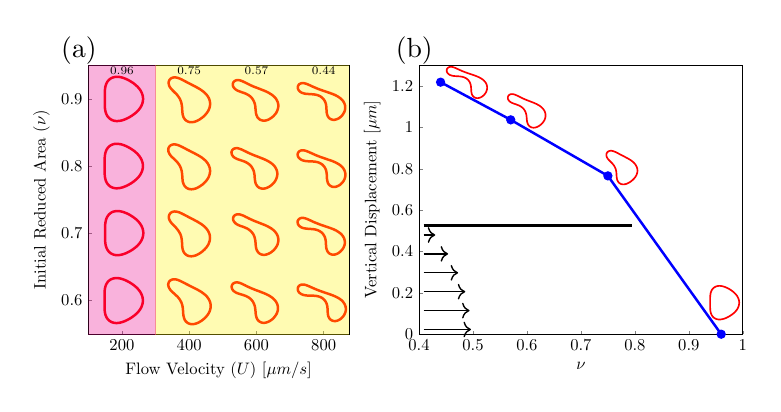 \begin{tikzpicture}[scale=0.6]

\pgfmathsetlengthmacro\MajorTickLength{
      \pgfkeysvalueof{/pgfplots/major tick length} * 0.5
    }

\begin{axis}[
  at = {(0.0cm,0.0cm)},
  major tick length=\MajorTickLength,
  compat=newest,
  axis equal image,
  xmin = 2,
  xmax = 33,
  ymin = -2,
  ymax = 30,
  xtick = {6,14,22,30},
  xticklabels = {$200$,$400$,$600$,$800$},
  xlabel = {Flow Velocity ($U$) [$\mu m/s$]},
  ytick = {2,10,18,26},
  yticklabels = {$0.6$,$0.7$,$0.8$,$0.9$},
  ylabel = {Initial Reduced Area ($\nu$)},
  ylabel near ticks,
  xtick pos = left,
  ytick pos = left,
]

% RA = 0.60,flow rate = 200
\addplot[red,line width=1.5pt] coordinates{
(8.464e+00,2.314e+00)
(8.454e+00,2.364e+00)
(8.443e+00,2.415e+00)
(8.429e+00,2.468e+00)
(8.413e+00,2.525e+00)
(8.393e+00,2.585e+00)
(8.37e+00,2.649e+00)
(8.343e+00,2.717e+00)
(8.31e+00,2.79e+00)
(8.271e+00,2.867e+00)
(8.227e+00,2.948e+00)
(8.176e+00,3.032e+00)
(8.117e+00,3.119e+00)
(8.052e+00,3.209e+00)
(7.978e+00,3.3e+00)
(7.897e+00,3.393e+00)
(7.809e+00,3.486e+00)
(7.712e+00,3.579e+00)
(7.608e+00,3.672e+00)
(7.497e+00,3.764e+00)
(7.379e+00,3.855e+00)
(7.254e+00,3.945e+00)
(7.124e+00,4.033e+00)
(6.987e+00,4.119e+00)
(6.845e+00,4.202e+00)
(6.697e+00,4.282e+00)
(6.545e+00,4.359e+00)
(6.388e+00,4.43e+00)
(6.226e+00,4.496e+00)
(6.059e+00,4.555e+00)
(5.889e+00,4.604e+00)
(5.715e+00,4.643e+00)
(5.538e+00,4.668e+00)
(5.359e+00,4.677e+00)
(5.181e+00,4.668e+00)
(5.006e+00,4.639e+00)
(4.838e+00,4.588e+00)
(4.679e+00,4.515e+00)
(4.533e+00,4.423e+00)
(4.403e+00,4.312e+00)
(4.292e+00,4.187e+00)
(4.199e+00,4.051e+00)
(4.123e+00,3.908e+00)
(4.064e+00,3.762e+00)
(4.02e+00,3.615e+00)
(3.988e+00,3.47e+00)
(3.965e+00,3.327e+00)
(3.95e+00,3.189e+00)
(3.94e+00,3.055e+00)
(3.935e+00,2.926e+00)
(3.932e+00,2.803e+00)
(3.931e+00,2.686e+00)
(3.93e+00,2.575e+00)
(3.931e+00,2.47e+00)
(3.932e+00,2.372e+00)
(3.932e+00,2.28e+00)
(3.933e+00,2.193e+00)
(3.933e+00,2.114e+00)
(3.933e+00,2.04e+00)
(3.933e+00,1.971e+00)
(3.933e+00,1.908e+00)
(3.933e+00,1.85e+00)
(3.933e+00,1.795e+00)
(3.932e+00,1.742e+00)
(3.932e+00,1.691e+00)
(3.932e+00,1.64e+00)
(3.931e+00,1.588e+00)
(3.931e+00,1.533e+00)
(3.931e+00,1.475e+00)
(3.93e+00,1.411e+00)
(3.93e+00,1.343e+00)
(3.931e+00,1.269e+00)
(3.932e+00,1.189e+00)
(3.934e+00,1.103e+00)
(3.937e+00,1.011e+00)
(3.943e+00,9.125e-01)
(3.951e+00,8.079e-01)
(3.963e+00,6.976e-01)
(3.98e+00,5.817e-01)
(4.003e+00,4.61e-01)
(4.035e+00,3.364e-01)
(4.077e+00,2.089e-01)
(4.131e+00,8.051e-02)
(4.199e+00,-4.673e-02)
(4.283e+00,-1.7e-01)
(4.383e+00,-2.861e-01)
(4.5e+00,-3.917e-01)
(4.633e+00,-4.834e-01)
(4.78e+00,-5.585e-01)
(4.938e+00,-6.149e-01)
(5.104e+00,-6.519e-01)
(5.276e+00,-6.694e-01)
(5.451e+00,-6.688e-01)
(5.626e+00,-6.515e-01)
(5.801e+00,-6.196e-01)
(5.974e+00,-5.752e-01)
(6.144e+00,-5.203e-01)
(6.311e+00,-4.566e-01)
(6.475e+00,-3.855e-01)
(6.635e+00,-3.084e-01)
(6.791e+00,-2.261e-01)
(6.943e+00,-1.393e-01)
(7.09e+00,-4.86e-02)
(7.232e+00,4.567e-02)
(7.369e+00,1.432e-01)
(7.5e+00,2.438e-01)
(7.623e+00,3.473e-01)
(7.74e+00,4.533e-01)
(7.849e+00,5.616e-01)
(7.949e+00,6.718e-01)
(8.041e+00,7.833e-01)
(8.124e+00,8.956e-01)
(8.197e+00,1.008e+00)
(8.261e+00,1.119e+00)
(8.316e+00,1.229e+00)
(8.363e+00,1.337e+00)
(8.4e+00,1.442e+00)
(8.43e+00,1.542e+00)
(8.453e+00,1.638e+00)
(8.47e+00,1.729e+00)
(8.481e+00,1.814e+00)
(8.488e+00,1.893e+00)
(8.491e+00,1.967e+00)
(8.491e+00,2.036e+00)
(8.489e+00,2.099e+00)
(8.485e+00,2.157e+00)
(8.479e+00,2.212e+00)
(8.472e+00,2.264e+00)
(8.464e+00,2.314e+00)
};

% RA = 0.70,flow rate = 200
\addplot[red,line width=1.5pt] coordinates{
(4.901e+00,7.507e+00)
(4.96e+00,7.485e+00)
(5.02e+00,7.465e+00)
(5.083e+00,7.448e+00)
(5.149e+00,7.433e+00)
(5.219e+00,7.421e+00)
(5.294e+00,7.411e+00)
(5.373e+00,7.405e+00)
(5.457e+00,7.403e+00)
(5.547e+00,7.404e+00)
(5.641e+00,7.411e+00)
(5.74e+00,7.423e+00)
(5.843e+00,7.44e+00)
(5.951e+00,7.463e+00)
(6.063e+00,7.492e+00)
(6.178e+00,7.526e+00)
(6.297e+00,7.567e+00)
(6.418e+00,7.614e+00)
(6.542e+00,7.667e+00)
(6.669e+00,7.725e+00)
(6.797e+00,7.789e+00)
(6.926e+00,7.859e+00)
(7.057e+00,7.935e+00)
(7.188e+00,8.016e+00)
(7.318e+00,8.103e+00)
(7.448e+00,8.196e+00)
(7.577e+00,8.295e+00)
(7.702e+00,8.401e+00)
(7.824e+00,8.514e+00)
(7.942e+00,8.633e+00)
(8.053e+00,8.76e+00)
(8.156e+00,8.894e+00)
(8.25e+00,9.036e+00)
(8.333e+00,9.183e+00)
(8.404e+00,9.337e+00)
(8.461e+00,9.495e+00)
(8.504e+00,9.657e+00)
(8.531e+00,9.821e+00)
(8.543e+00,9.985e+00)
(8.539e+00,1.015e+01)
(8.521e+00,1.03e+01)
(8.489e+00,1.046e+01)
(8.445e+00,1.061e+01)
(8.391e+00,1.075e+01)
(8.328e+00,1.088e+01)
(8.258e+00,1.101e+01)
(8.182e+00,1.112e+01)
(8.103e+00,1.123e+01)
(8.021e+00,1.133e+01)
(7.937e+00,1.143e+01)
(7.854e+00,1.151e+01)
(7.77e+00,1.159e+01)
(7.688e+00,1.167e+01)
(7.608e+00,1.173e+01)
(7.531e+00,1.179e+01)
(7.456e+00,1.185e+01)
(7.383e+00,1.19e+01)
(7.314e+00,1.195e+01)
(7.249e+00,1.2e+01)
(7.186e+00,1.204e+01)
(7.125e+00,1.208e+01)
(7.067e+00,1.211e+01)
(7.011e+00,1.215e+01)
(6.956e+00,1.218e+01)
(6.902e+00,1.221e+01)
(6.847e+00,1.224e+01)
(6.791e+00,1.227e+01)
(6.732e+00,1.23e+01)
(6.672e+00,1.233e+01)
(6.607e+00,1.236e+01)
(6.539e+00,1.239e+01)
(6.465e+00,1.242e+01)
(6.388e+00,1.245e+01)
(6.304e+00,1.248e+01)
(6.215e+00,1.252e+01)
(6.12e+00,1.255e+01)
(6.019e+00,1.257e+01)
(5.912e+00,1.26e+01)
(5.799e+00,1.262e+01)
(5.68e+00,1.264e+01)
(5.555e+00,1.265e+01)
(5.425e+00,1.265e+01)
(5.29e+00,1.264e+01)
(5.153e+00,1.262e+01)
(5.014e+00,1.259e+01)
(4.876e+00,1.254e+01)
(4.741e+00,1.247e+01)
(4.613e+00,1.238e+01)
(4.494e+00,1.228e+01)
(4.386e+00,1.216e+01)
(4.293e+00,1.203e+01)
(4.213e+00,1.189e+01)
(4.149e+00,1.173e+01)
(4.098e+00,1.157e+01)
(4.06e+00,1.141e+01)
(4.033e+00,1.124e+01)
(4.014e+00,1.107e+01)
(4.003e+00,1.091e+01)
(3.996e+00,1.074e+01)
(3.993e+00,1.057e+01)
(3.991e+00,1.04e+01)
(3.991e+00,1.024e+01)
(3.991e+00,1.007e+01)
(3.991e+00,9.908e+00)
(3.991e+00,9.748e+00)
(3.992e+00,9.591e+00)
(3.994e+00,9.437e+00)
(3.997e+00,9.286e+00)
(4.003e+00,9.139e+00)
(4.013e+00,8.996e+00)
(4.027e+00,8.858e+00)
(4.045e+00,8.725e+00)
(4.069e+00,8.597e+00)
(4.099e+00,8.475e+00)
(4.134e+00,8.36e+00)
(4.175e+00,8.252e+00)
(4.221e+00,8.152e+00)
(4.271e+00,8.059e+00)
(4.324e+00,7.975e+00)
(4.38e+00,7.899e+00)
(4.438e+00,7.831e+00)
(4.497e+00,7.77e+00)
(4.556e+00,7.717e+00)
(4.614e+00,7.67e+00)
(4.672e+00,7.629e+00)
(4.73e+00,7.592e+00)
(4.787e+00,7.561e+00)
(4.844e+00,7.532e+00)
(4.901e+00,7.507e+00)
};

% RA = 0.80,flow rate = 200
\addplot[red,line width=1.5pt] coordinates{
(3.94e+00,1.762e+01)
(3.94e+00,1.754e+01)
(3.941e+00,1.747e+01)
(3.941e+00,1.739e+01)
(3.942e+00,1.731e+01)
(3.944e+00,1.723e+01)
(3.946e+00,1.715e+01)
(3.95e+00,1.706e+01)
(3.955e+00,1.697e+01)
(3.962e+00,1.688e+01)
(3.972e+00,1.678e+01)
(3.986e+00,1.668e+01)
(4.004e+00,1.657e+01)
(4.028e+00,1.646e+01)
(4.059e+00,1.635e+01)
(4.098e+00,1.624e+01)
(4.147e+00,1.612e+01)
(4.207e+00,1.601e+01)
(4.279e+00,1.589e+01)
(4.365e+00,1.579e+01)
(4.464e+00,1.569e+01)
(4.576e+00,1.56e+01)
(4.7e+00,1.552e+01)
(4.836e+00,1.546e+01)
(4.981e+00,1.541e+01)
(5.132e+00,1.537e+01)
(5.289e+00,1.536e+01)
(5.448e+00,1.536e+01)
(5.608e+00,1.537e+01)
(5.768e+00,1.539e+01)
(5.927e+00,1.543e+01)
(6.084e+00,1.547e+01)
(6.239e+00,1.553e+01)
(6.391e+00,1.559e+01)
(6.54e+00,1.565e+01)
(6.687e+00,1.573e+01)
(6.83e+00,1.58e+01)
(6.969e+00,1.588e+01)
(7.105e+00,1.596e+01)
(7.236e+00,1.605e+01)
(7.363e+00,1.614e+01)
(7.485e+00,1.623e+01)
(7.601e+00,1.633e+01)
(7.711e+00,1.642e+01)
(7.815e+00,1.652e+01)
(7.912e+00,1.663e+01)
(8.002e+00,1.673e+01)
(8.084e+00,1.683e+01)
(8.158e+00,1.694e+01)
(8.225e+00,1.705e+01)
(8.283e+00,1.715e+01)
(8.334e+00,1.726e+01)
(8.376e+00,1.736e+01)
(8.412e+00,1.746e+01)
(8.44e+00,1.756e+01)
(8.463e+00,1.766e+01)
(8.479e+00,1.775e+01)
(8.49e+00,1.784e+01)
(8.496e+00,1.793e+01)
(8.497e+00,1.801e+01)
(8.495e+00,1.809e+01)
(8.49e+00,1.817e+01)
(8.481e+00,1.824e+01)
(8.469e+00,1.832e+01)
(8.454e+00,1.839e+01)
(8.437e+00,1.846e+01)
(8.416e+00,1.853e+01)
(8.392e+00,1.86e+01)
(8.365e+00,1.868e+01)
(8.334e+00,1.875e+01)
(8.298e+00,1.883e+01)
(8.258e+00,1.89e+01)
(8.212e+00,1.898e+01)
(8.162e+00,1.906e+01)
(8.106e+00,1.914e+01)
(8.044e+00,1.923e+01)
(7.976e+00,1.931e+01)
(7.902e+00,1.939e+01)
(7.821e+00,1.948e+01)
(7.735e+00,1.956e+01)
(7.642e+00,1.964e+01)
(7.543e+00,1.973e+01)
(7.439e+00,1.981e+01)
(7.329e+00,1.989e+01)
(7.214e+00,1.997e+01)
(7.093e+00,2.005e+01)
(6.968e+00,2.013e+01)
(6.838e+00,2.02e+01)
(6.703e+00,2.027e+01)
(6.564e+00,2.034e+01)
(6.42e+00,2.041e+01)
(6.273e+00,2.047e+01)
(6.122e+00,2.052e+01)
(5.967e+00,2.057e+01)
(5.809e+00,2.061e+01)
(5.648e+00,2.063e+01)
(5.485e+00,2.065e+01)
(5.321e+00,2.065e+01)
(5.158e+00,2.064e+01)
(4.999e+00,2.061e+01)
(4.845e+00,2.055e+01)
(4.699e+00,2.049e+01)
(4.565e+00,2.04e+01)
(4.444e+00,2.03e+01)
(4.338e+00,2.019e+01)
(4.247e+00,2.007e+01)
(4.172e+00,1.994e+01)
(4.111e+00,1.98e+01)
(4.062e+00,1.967e+01)
(4.025e+00,1.953e+01)
(3.997e+00,1.94e+01)
(3.977e+00,1.927e+01)
(3.963e+00,1.914e+01)
(3.954e+00,1.901e+01)
(3.947e+00,1.889e+01)
(3.944e+00,1.878e+01)
(3.942e+00,1.866e+01)
(3.941e+00,1.856e+01)
(3.94e+00,1.845e+01)
(3.94e+00,1.835e+01)
(3.941e+00,1.826e+01)
(3.941e+00,1.817e+01)
(3.941e+00,1.808e+01)
(3.941e+00,1.8e+01)
(3.941e+00,1.792e+01)
(3.941e+00,1.784e+01)
(3.941e+00,1.776e+01)
(3.94e+00,1.769e+01)
(3.94e+00,1.762e+01)
};

% RA = 0.90,flow rate = 200
\addplot[red,line width=1.5pt] coordinates{
(3.991e+00,2.717e+01)
(3.982e+00,2.708e+01)
(3.975e+00,2.699e+01)
(3.969e+00,2.69e+01)
(3.965e+00,2.681e+01)
(3.962e+00,2.671e+01)
(3.96e+00,2.662e+01)
(3.959e+00,2.652e+01)
(3.958e+00,2.642e+01)
(3.958e+00,2.632e+01)
(3.958e+00,2.621e+01)
(3.958e+00,2.611e+01)
(3.958e+00,2.599e+01)
(3.958e+00,2.588e+01)
(3.958e+00,2.576e+01)
(3.958e+00,2.564e+01)
(3.959e+00,2.552e+01)
(3.96e+00,2.539e+01)
(3.962e+00,2.526e+01)
(3.967e+00,2.513e+01)
(3.974e+00,2.5e+01)
(3.986e+00,2.486e+01)
(4.002e+00,2.473e+01)
(4.026e+00,2.459e+01)
(4.057e+00,2.445e+01)
(4.099e+00,2.431e+01)
(4.152e+00,2.417e+01)
(4.217e+00,2.404e+01)
(4.296e+00,2.391e+01)
(4.389e+00,2.38e+01)
(4.495e+00,2.369e+01)
(4.614e+00,2.36e+01)
(4.743e+00,2.352e+01)
(4.881e+00,2.345e+01)
(5.024e+00,2.341e+01)
(5.172e+00,2.337e+01)
(5.321e+00,2.336e+01)
(5.47e+00,2.336e+01)
(5.618e+00,2.337e+01)
(5.763e+00,2.339e+01)
(5.905e+00,2.341e+01)
(6.043e+00,2.345e+01)
(6.178e+00,2.349e+01)
(6.309e+00,2.354e+01)
(6.436e+00,2.359e+01)
(6.558e+00,2.365e+01)
(6.677e+00,2.37e+01)
(6.792e+00,2.376e+01)
(6.902e+00,2.382e+01)
(7.008e+00,2.388e+01)
(7.111e+00,2.395e+01)
(7.209e+00,2.401e+01)
(7.303e+00,2.408e+01)
(7.394e+00,2.414e+01)
(7.48e+00,2.421e+01)
(7.562e+00,2.427e+01)
(7.641e+00,2.434e+01)
(7.715e+00,2.44e+01)
(7.787e+00,2.447e+01)
(7.854e+00,2.454e+01)
(7.919e+00,2.46e+01)
(7.98e+00,2.467e+01)
(8.038e+00,2.474e+01)
(8.094e+00,2.481e+01)
(8.146e+00,2.489e+01)
(8.196e+00,2.496e+01)
(8.243e+00,2.504e+01)
(8.287e+00,2.512e+01)
(8.329e+00,2.52e+01)
(8.367e+00,2.529e+01)
(8.402e+00,2.537e+01)
(8.433e+00,2.547e+01)
(8.46e+00,2.556e+01)
(8.481e+00,2.566e+01)
(8.498e+00,2.577e+01)
(8.508e+00,2.587e+01)
(8.512e+00,2.599e+01)
(8.509e+00,2.61e+01)
(8.497e+00,2.622e+01)
(8.478e+00,2.633e+01)
(8.45e+00,2.645e+01)
(8.413e+00,2.657e+01)
(8.367e+00,2.669e+01)
(8.312e+00,2.681e+01)
(8.248e+00,2.693e+01)
(8.176e+00,2.705e+01)
(8.096e+00,2.716e+01)
(8.008e+00,2.727e+01)
(7.914e+00,2.738e+01)
(7.813e+00,2.748e+01)
(7.707e+00,2.758e+01)
(7.595e+00,2.768e+01)
(7.479e+00,2.777e+01)
(7.359e+00,2.787e+01)
(7.235e+00,2.795e+01)
(7.108e+00,2.803e+01)
(6.979e+00,2.811e+01)
(6.847e+00,2.819e+01)
(6.713e+00,2.826e+01)
(6.578e+00,2.832e+01)
(6.441e+00,2.838e+01)
(6.303e+00,2.844e+01)
(6.163e+00,2.849e+01)
(6.023e+00,2.853e+01)
(5.883e+00,2.857e+01)
(5.742e+00,2.86e+01)
(5.603e+00,2.861e+01)
(5.464e+00,2.862e+01)
(5.327e+00,2.862e+01)
(5.194e+00,2.861e+01)
(5.065e+00,2.858e+01)
(4.941e+00,2.855e+01)
(4.824e+00,2.85e+01)
(4.714e+00,2.845e+01)
(4.612e+00,2.838e+01)
(4.52e+00,2.831e+01)
(4.436e+00,2.823e+01)
(4.362e+00,2.815e+01)
(4.296e+00,2.807e+01)
(4.239e+00,2.798e+01)
(4.19e+00,2.789e+01)
(4.147e+00,2.78e+01)
(4.112e+00,2.771e+01)
(4.081e+00,2.762e+01)
(4.056e+00,2.753e+01)
(4.035e+00,2.744e+01)
(4.017e+00,2.735e+01)
(4.003e+00,2.726e+01)
(3.991e+00,2.717e+01)
};

% RA = 0.60,flow rate = 400
\addplot[red,line width=1.5pt] coordinates{
(1.163e+01,4.262e+00)
(1.16e+01,4.22e+00)
(1.158e+01,4.173e+00)
(1.156e+01,4.122e+00)
(1.154e+01,4.066e+00)
(1.152e+01,4.005e+00)
(1.151e+01,3.936e+00)
(1.151e+01,3.862e+00)
(1.152e+01,3.782e+00)
(1.154e+01,3.697e+00)
(1.157e+01,3.608e+00)
(1.161e+01,3.517e+00)
(1.166e+01,3.425e+00)
(1.172e+01,3.332e+00)
(1.179e+01,3.239e+00)
(1.188e+01,3.147e+00)
(1.197e+01,3.056e+00)
(1.207e+01,2.964e+00)
(1.217e+01,2.87e+00)
(1.228e+01,2.774e+00)
(1.239e+01,2.674e+00)
(1.25e+01,2.568e+00)
(1.262e+01,2.455e+00)
(1.272e+01,2.333e+00)
(1.283e+01,2.203e+00)
(1.292e+01,2.062e+00)
(1.3e+01,1.913e+00)
(1.308e+01,1.755e+00)
(1.314e+01,1.59e+00)
(1.319e+01,1.419e+00)
(1.322e+01,1.243e+00)
(1.325e+01,1.065e+00)
(1.326e+01,8.862e-01)
(1.328e+01,7.066e-01)
(1.329e+01,5.272e-01)
(1.33e+01,3.49e-01)
(1.333e+01,1.73e-01)
(1.337e+01,1.02e-03)
(1.342e+01,-1.641e-01)
(1.349e+01,-3.183e-01)
(1.359e+01,-4.569e-01)
(1.371e+01,-5.752e-01)
(1.384e+01,-6.697e-01)
(1.398e+01,-7.388e-01)
(1.413e+01,-7.829e-01)
(1.428e+01,-8.042e-01)
(1.442e+01,-8.06e-01)
(1.456e+01,-7.92e-01)
(1.47e+01,-7.657e-01)
(1.482e+01,-7.302e-01)
(1.494e+01,-6.883e-01)
(1.505e+01,-6.419e-01)
(1.515e+01,-5.929e-01)
(1.524e+01,-5.427e-01)
(1.532e+01,-4.923e-01)
(1.54e+01,-4.424e-01)
(1.548e+01,-3.939e-01)
(1.554e+01,-3.471e-01)
(1.56e+01,-3.023e-01)
(1.565e+01,-2.598e-01)
(1.57e+01,-2.195e-01)
(1.575e+01,-1.812e-01)
(1.579e+01,-1.446e-01)
(1.583e+01,-1.091e-01)
(1.587e+01,-7.386e-02)
(1.59e+01,-3.804e-02)
(1.594e+01,-6.148e-04)
(1.598e+01,3.938e-02)
(1.602e+01,8.287e-02)
(1.606e+01,1.306e-01)
(1.61e+01,1.834e-01)
(1.615e+01,2.418e-01)
(1.62e+01,3.064e-01)
(1.625e+01,3.778e-01)
(1.63e+01,4.564e-01)
(1.635e+01,5.426e-01)
(1.639e+01,6.368e-01)
(1.644e+01,7.392e-01)
(1.648e+01,8.499e-01)
(1.651e+01,9.689e-01)
(1.654e+01,1.096e+00)
(1.656e+01,1.23e+00)
(1.656e+01,1.37e+00)
(1.655e+01,1.515e+00)
(1.653e+01,1.664e+00)
(1.649e+01,1.813e+00)
(1.643e+01,1.962e+00)
(1.636e+01,2.108e+00)
(1.628e+01,2.251e+00)
(1.618e+01,2.387e+00)
(1.607e+01,2.518e+00)
(1.595e+01,2.641e+00)
(1.581e+01,2.758e+00)
(1.567e+01,2.868e+00)
(1.553e+01,2.971e+00)
(1.538e+01,3.069e+00)
(1.522e+01,3.162e+00)
(1.507e+01,3.251e+00)
(1.491e+01,3.336e+00)
(1.475e+01,3.418e+00)
(1.459e+01,3.498e+00)
(1.443e+01,3.577e+00)
(1.428e+01,3.655e+00)
(1.412e+01,3.732e+00)
(1.397e+01,3.808e+00)
(1.383e+01,3.884e+00)
(1.368e+01,3.959e+00)
(1.354e+01,4.032e+00)
(1.34e+01,4.104e+00)
(1.327e+01,4.174e+00)
(1.314e+01,4.24e+00)
(1.302e+01,4.302e+00)
(1.289e+01,4.359e+00)
(1.277e+01,4.409e+00)
(1.266e+01,4.452e+00)
(1.254e+01,4.487e+00)
(1.244e+01,4.512e+00)
(1.233e+01,4.528e+00)
(1.223e+01,4.534e+00)
(1.214e+01,4.531e+00)
(1.205e+01,4.519e+00)
(1.198e+01,4.5e+00)
(1.19e+01,4.475e+00)
(1.184e+01,4.446e+00)
(1.179e+01,4.413e+00)
(1.174e+01,4.378e+00)
(1.17e+01,4.341e+00)
(1.166e+01,4.303e+00)
(1.163e+01,4.262e+00)
};

% RA = 0.70,flow rate = 400
\addplot[red,line width=1.5pt] coordinates{
(1.328e+01,7.931e+00)
(1.331e+01,7.873e+00)
(1.333e+01,7.815e+00)
(1.337e+01,7.757e+00)
(1.34e+01,7.699e+00)
(1.344e+01,7.641e+00)
(1.349e+01,7.583e+00)
(1.355e+01,7.526e+00)
(1.361e+01,7.471e+00)
(1.369e+01,7.42e+00)
(1.377e+01,7.373e+00)
(1.386e+01,7.334e+00)
(1.396e+01,7.303e+00)
(1.407e+01,7.282e+00)
(1.419e+01,7.271e+00)
(1.431e+01,7.273e+00)
(1.444e+01,7.287e+00)
(1.456e+01,7.312e+00)
(1.47e+01,7.349e+00)
(1.483e+01,7.397e+00)
(1.496e+01,7.456e+00)
(1.509e+01,7.523e+00)
(1.522e+01,7.6e+00)
(1.535e+01,7.684e+00)
(1.548e+01,7.777e+00)
(1.561e+01,7.877e+00)
(1.573e+01,7.985e+00)
(1.585e+01,8.1e+00)
(1.596e+01,8.222e+00)
(1.607e+01,8.353e+00)
(1.617e+01,8.491e+00)
(1.626e+01,8.636e+00)
(1.633e+01,8.789e+00)
(1.639e+01,8.948e+00)
(1.644e+01,9.112e+00)
(1.647e+01,9.279e+00)
(1.648e+01,9.447e+00)
(1.647e+01,9.614e+00)
(1.645e+01,9.778e+00)
(1.641e+01,9.936e+00)
(1.635e+01,1.009e+01)
(1.628e+01,1.023e+01)
(1.62e+01,1.036e+01)
(1.611e+01,1.049e+01)
(1.602e+01,1.06e+01)
(1.592e+01,1.071e+01)
(1.582e+01,1.08e+01)
(1.572e+01,1.089e+01)
(1.562e+01,1.097e+01)
(1.551e+01,1.105e+01)
(1.542e+01,1.112e+01)
(1.532e+01,1.118e+01)
(1.522e+01,1.124e+01)
(1.513e+01,1.129e+01)
(1.505e+01,1.135e+01)
(1.496e+01,1.139e+01)
(1.488e+01,1.144e+01)
(1.481e+01,1.148e+01)
(1.474e+01,1.151e+01)
(1.467e+01,1.155e+01)
(1.461e+01,1.158e+01)
(1.455e+01,1.162e+01)
(1.449e+01,1.165e+01)
(1.443e+01,1.168e+01)
(1.438e+01,1.171e+01)
(1.432e+01,1.173e+01)
(1.427e+01,1.176e+01)
(1.421e+01,1.179e+01)
(1.415e+01,1.183e+01)
(1.408e+01,1.186e+01)
(1.401e+01,1.189e+01)
(1.394e+01,1.193e+01)
(1.387e+01,1.197e+01)
(1.379e+01,1.201e+01)
(1.371e+01,1.206e+01)
(1.362e+01,1.21e+01)
(1.352e+01,1.215e+01)
(1.343e+01,1.22e+01)
(1.332e+01,1.226e+01)
(1.321e+01,1.231e+01)
(1.31e+01,1.237e+01)
(1.298e+01,1.242e+01)
(1.286e+01,1.248e+01)
(1.272e+01,1.252e+01)
(1.259e+01,1.256e+01)
(1.244e+01,1.259e+01)
(1.229e+01,1.26e+01)
(1.214e+01,1.259e+01)
(1.198e+01,1.254e+01)
(1.184e+01,1.246e+01)
(1.173e+01,1.235e+01)
(1.164e+01,1.221e+01)
(1.159e+01,1.205e+01)
(1.158e+01,1.188e+01)
(1.161e+01,1.172e+01)
(1.167e+01,1.156e+01)
(1.176e+01,1.141e+01)
(1.186e+01,1.127e+01)
(1.197e+01,1.114e+01)
(1.208e+01,1.102e+01)
(1.22e+01,1.09e+01)
(1.232e+01,1.078e+01)
(1.244e+01,1.066e+01)
(1.254e+01,1.054e+01)
(1.264e+01,1.041e+01)
(1.274e+01,1.028e+01)
(1.282e+01,1.015e+01)
(1.289e+01,1.002e+01)
(1.296e+01,9.884e+00)
(1.301e+01,9.75e+00)
(1.305e+01,9.616e+00)
(1.308e+01,9.484e+00)
(1.31e+01,9.355e+00)
(1.312e+01,9.23e+00)
(1.313e+01,9.109e+00)
(1.314e+01,8.993e+00)
(1.315e+01,8.883e+00)
(1.315e+01,8.777e+00)
(1.316e+01,8.677e+00)
(1.317e+01,8.582e+00)
(1.317e+01,8.492e+00)
(1.318e+01,8.407e+00)
(1.319e+01,8.328e+00)
(1.32e+01,8.253e+00)
(1.321e+01,8.182e+00)
(1.323e+01,8.115e+00)
(1.324e+01,8.051e+00)
(1.326e+01,7.99e+00)
(1.328e+01,7.931e+00)
};

% RA = 0.80,flow rate = 400
\addplot[red,line width=1.5pt] coordinates{
(1.456e+01,1.955e+01)
(1.45e+01,1.958e+01)
(1.443e+01,1.962e+01)
(1.436e+01,1.965e+01)
(1.429e+01,1.969e+01)
(1.422e+01,1.973e+01)
(1.415e+01,1.976e+01)
(1.407e+01,1.98e+01)
(1.399e+01,1.985e+01)
(1.39e+01,1.989e+01)
(1.381e+01,1.994e+01)
(1.372e+01,1.998e+01)
(1.363e+01,2.003e+01)
(1.353e+01,2.009e+01)
(1.342e+01,2.014e+01)
(1.331e+01,2.02e+01)
(1.32e+01,2.026e+01)
(1.309e+01,2.031e+01)
(1.296e+01,2.037e+01)
(1.284e+01,2.043e+01)
(1.271e+01,2.048e+01)
(1.257e+01,2.053e+01)
(1.243e+01,2.056e+01)
(1.228e+01,2.058e+01)
(1.212e+01,2.058e+01)
(1.197e+01,2.054e+01)
(1.182e+01,2.048e+01)
(1.17e+01,2.039e+01)
(1.16e+01,2.026e+01)
(1.153e+01,2.011e+01)
(1.151e+01,1.995e+01)
(1.152e+01,1.978e+01)
(1.157e+01,1.963e+01)
(1.164e+01,1.948e+01)
(1.173e+01,1.934e+01)
(1.183e+01,1.921e+01)
(1.194e+01,1.909e+01)
(1.206e+01,1.898e+01)
(1.218e+01,1.887e+01)
(1.229e+01,1.876e+01)
(1.24e+01,1.865e+01)
(1.251e+01,1.854e+01)
(1.261e+01,1.843e+01)
(1.27e+01,1.831e+01)
(1.279e+01,1.82e+01)
(1.286e+01,1.808e+01)
(1.293e+01,1.795e+01)
(1.298e+01,1.783e+01)
(1.303e+01,1.771e+01)
(1.306e+01,1.759e+01)
(1.31e+01,1.747e+01)
(1.312e+01,1.736e+01)
(1.314e+01,1.725e+01)
(1.315e+01,1.714e+01)
(1.316e+01,1.704e+01)
(1.317e+01,1.694e+01)
(1.318e+01,1.684e+01)
(1.318e+01,1.675e+01)
(1.319e+01,1.666e+01)
(1.319e+01,1.658e+01)
(1.32e+01,1.65e+01)
(1.321e+01,1.642e+01)
(1.321e+01,1.634e+01)
(1.322e+01,1.627e+01)
(1.323e+01,1.619e+01)
(1.325e+01,1.612e+01)
(1.327e+01,1.605e+01)
(1.329e+01,1.598e+01)
(1.332e+01,1.59e+01)
(1.335e+01,1.583e+01)
(1.339e+01,1.575e+01)
(1.343e+01,1.568e+01)
(1.349e+01,1.56e+01)
(1.355e+01,1.553e+01)
(1.362e+01,1.546e+01)
(1.371e+01,1.54e+01)
(1.38e+01,1.535e+01)
(1.39e+01,1.53e+01)
(1.401e+01,1.527e+01)
(1.413e+01,1.525e+01)
(1.426e+01,1.524e+01)
(1.439e+01,1.525e+01)
(1.452e+01,1.527e+01)
(1.466e+01,1.53e+01)
(1.479e+01,1.534e+01)
(1.493e+01,1.54e+01)
(1.506e+01,1.546e+01)
(1.519e+01,1.554e+01)
(1.532e+01,1.562e+01)
(1.545e+01,1.571e+01)
(1.558e+01,1.58e+01)
(1.57e+01,1.591e+01)
(1.582e+01,1.602e+01)
(1.593e+01,1.614e+01)
(1.604e+01,1.626e+01)
(1.614e+01,1.639e+01)
(1.623e+01,1.653e+01)
(1.631e+01,1.667e+01)
(1.637e+01,1.683e+01)
(1.642e+01,1.698e+01)
(1.646e+01,1.714e+01)
(1.648e+01,1.73e+01)
(1.649e+01,1.746e+01)
(1.647e+01,1.762e+01)
(1.645e+01,1.777e+01)
(1.64e+01,1.792e+01)
(1.635e+01,1.806e+01)
(1.628e+01,1.819e+01)
(1.621e+01,1.832e+01)
(1.612e+01,1.843e+01)
(1.604e+01,1.854e+01)
(1.595e+01,1.864e+01)
(1.585e+01,1.873e+01)
(1.576e+01,1.881e+01)
(1.566e+01,1.889e+01)
(1.557e+01,1.896e+01)
(1.548e+01,1.903e+01)
(1.539e+01,1.909e+01)
(1.53e+01,1.914e+01)
(1.522e+01,1.919e+01)
(1.513e+01,1.924e+01)
(1.506e+01,1.929e+01)
(1.498e+01,1.933e+01)
(1.49e+01,1.937e+01)
(1.483e+01,1.941e+01)
(1.476e+01,1.945e+01)
(1.47e+01,1.948e+01)
(1.463e+01,1.952e+01)
(1.456e+01,1.955e+01)
};

% RA = 0.90,flow rate = 400
\addplot[red,line width=1.5pt] coordinates{
(1.17e+01,2.83e+01)
(1.165e+01,2.823e+01)
(1.161e+01,2.814e+01)
(1.158e+01,2.806e+01)
(1.156e+01,2.797e+01)
(1.156e+01,2.787e+01)
(1.157e+01,2.778e+01)
(1.159e+01,2.768e+01)
(1.162e+01,2.758e+01)
(1.166e+01,2.749e+01)
(1.171e+01,2.74e+01)
(1.177e+01,2.731e+01)
(1.184e+01,2.722e+01)
(1.192e+01,2.713e+01)
(1.2e+01,2.704e+01)
(1.208e+01,2.696e+01)
(1.217e+01,2.687e+01)
(1.226e+01,2.678e+01)
(1.235e+01,2.669e+01)
(1.245e+01,2.66e+01)
(1.254e+01,2.65e+01)
(1.263e+01,2.639e+01)
(1.271e+01,2.628e+01)
(1.279e+01,2.616e+01)
(1.287e+01,2.604e+01)
(1.293e+01,2.591e+01)
(1.299e+01,2.577e+01)
(1.304e+01,2.563e+01)
(1.308e+01,2.549e+01)
(1.311e+01,2.534e+01)
(1.313e+01,2.519e+01)
(1.315e+01,2.504e+01)
(1.316e+01,2.489e+01)
(1.317e+01,2.473e+01)
(1.318e+01,2.458e+01)
(1.319e+01,2.443e+01)
(1.321e+01,2.428e+01)
(1.323e+01,2.413e+01)
(1.327e+01,2.399e+01)
(1.331e+01,2.385e+01)
(1.338e+01,2.372e+01)
(1.346e+01,2.36e+01)
(1.355e+01,2.349e+01)
(1.366e+01,2.34e+01)
(1.378e+01,2.333e+01)
(1.39e+01,2.328e+01)
(1.403e+01,2.324e+01)
(1.416e+01,2.322e+01)
(1.428e+01,2.322e+01)
(1.441e+01,2.323e+01)
(1.453e+01,2.325e+01)
(1.464e+01,2.327e+01)
(1.475e+01,2.331e+01)
(1.486e+01,2.335e+01)
(1.496e+01,2.339e+01)
(1.505e+01,2.344e+01)
(1.514e+01,2.349e+01)
(1.523e+01,2.354e+01)
(1.531e+01,2.359e+01)
(1.539e+01,2.365e+01)
(1.547e+01,2.37e+01)
(1.554e+01,2.376e+01)
(1.561e+01,2.381e+01)
(1.568e+01,2.387e+01)
(1.575e+01,2.393e+01)
(1.581e+01,2.4e+01)
(1.588e+01,2.406e+01)
(1.594e+01,2.413e+01)
(1.6e+01,2.42e+01)
(1.606e+01,2.427e+01)
(1.612e+01,2.435e+01)
(1.617e+01,2.443e+01)
(1.623e+01,2.451e+01)
(1.628e+01,2.46e+01)
(1.633e+01,2.47e+01)
(1.637e+01,2.48e+01)
(1.641e+01,2.49e+01)
(1.644e+01,2.501e+01)
(1.647e+01,2.513e+01)
(1.648e+01,2.525e+01)
(1.649e+01,2.537e+01)
(1.649e+01,2.55e+01)
(1.647e+01,2.563e+01)
(1.645e+01,2.576e+01)
(1.641e+01,2.589e+01)
(1.637e+01,2.602e+01)
(1.631e+01,2.614e+01)
(1.623e+01,2.627e+01)
(1.615e+01,2.639e+01)
(1.606e+01,2.65e+01)
(1.596e+01,2.661e+01)
(1.586e+01,2.671e+01)
(1.575e+01,2.681e+01)
(1.563e+01,2.691e+01)
(1.55e+01,2.7e+01)
(1.538e+01,2.708e+01)
(1.525e+01,2.717e+01)
(1.512e+01,2.724e+01)
(1.499e+01,2.732e+01)
(1.485e+01,2.739e+01)
(1.472e+01,2.747e+01)
(1.459e+01,2.753e+01)
(1.446e+01,2.76e+01)
(1.432e+01,2.767e+01)
(1.419e+01,2.774e+01)
(1.407e+01,2.78e+01)
(1.394e+01,2.787e+01)
(1.382e+01,2.793e+01)
(1.369e+01,2.8e+01)
(1.357e+01,2.806e+01)
(1.346e+01,2.812e+01)
(1.334e+01,2.818e+01)
(1.323e+01,2.824e+01)
(1.312e+01,2.83e+01)
(1.301e+01,2.835e+01)
(1.29e+01,2.84e+01)
(1.28e+01,2.844e+01)
(1.269e+01,2.848e+01)
(1.258e+01,2.851e+01)
(1.248e+01,2.853e+01)
(1.238e+01,2.855e+01)
(1.228e+01,2.855e+01)
(1.218e+01,2.855e+01)
(1.209e+01,2.853e+01)
(1.2e+01,2.851e+01)
(1.191e+01,2.847e+01)
(1.183e+01,2.842e+01)
(1.176e+01,2.837e+01)
(1.17e+01,2.83e+01)
};

% RA = 0.60,flow rate = 600
\addplot[red,line width=1.5pt] coordinates{
(1.961e+01,2.937e+00)
(1.965e+01,2.916e+00)
(1.97e+01,2.895e+00)
(1.975e+01,2.874e+00)
(1.981e+01,2.853e+00)
(1.987e+01,2.832e+00)
(1.993e+01,2.81e+00)
(2.001e+01,2.788e+00)
(2.008e+01,2.764e+00)
(2.017e+01,2.74e+00)
(2.025e+01,2.713e+00)
(2.035e+01,2.685e+00)
(2.045e+01,2.653e+00)
(2.055e+01,2.617e+00)
(2.067e+01,2.576e+00)
(2.078e+01,2.528e+00)
(2.09e+01,2.472e+00)
(2.102e+01,2.407e+00)
(2.113e+01,2.331e+00)
(2.125e+01,2.243e+00)
(2.136e+01,2.142e+00)
(2.146e+01,2.027e+00)
(2.156e+01,1.9e+00)
(2.164e+01,1.761e+00)
(2.171e+01,1.611e+00)
(2.177e+01,1.453e+00)
(2.182e+01,1.287e+00)
(2.185e+01,1.116e+00)
(2.187e+01,9.411e-01)
(2.189e+01,7.641e-01)
(2.19e+01,5.858e-01)
(2.192e+01,4.069e-01)
(2.195e+01,2.288e-01)
(2.199e+01,5.374e-02)
(2.205e+01,-1.144e-01)
(2.214e+01,-2.697e-01)
(2.225e+01,-4.051e-01)
(2.239e+01,-5.137e-01)
(2.255e+01,-5.909e-01)
(2.271e+01,-6.352e-01)
(2.288e+01,-6.486e-01)
(2.304e+01,-6.353e-01)
(2.32e+01,-6.002e-01)
(2.335e+01,-5.482e-01)
(2.349e+01,-4.835e-01)
(2.362e+01,-4.094e-01)
(2.375e+01,-3.285e-01)
(2.386e+01,-2.429e-01)
(2.396e+01,-1.54e-01)
(2.405e+01,-6.319e-02)
(2.413e+01,2.848e-02)
(2.421e+01,1.201e-01)
(2.427e+01,2.107e-01)
(2.433e+01,2.996e-01)
(2.438e+01,3.86e-01)
(2.442e+01,4.693e-01)
(2.446e+01,5.489e-01)
(2.448e+01,6.243e-01)
(2.451e+01,6.953e-01)
(2.452e+01,7.618e-01)
(2.454e+01,8.239e-01)
(2.455e+01,8.82e-01)
(2.455e+01,9.369e-01)
(2.456e+01,9.893e-01)
(2.456e+01,1.04e+00)
(2.456e+01,1.092e+00)
(2.456e+01,1.145e+00)
(2.456e+01,1.2e+00)
(2.455e+01,1.258e+00)
(2.454e+01,1.321e+00)
(2.453e+01,1.389e+00)
(2.451e+01,1.461e+00)
(2.449e+01,1.538e+00)
(2.446e+01,1.619e+00)
(2.442e+01,1.704e+00)
(2.437e+01,1.792e+00)
(2.432e+01,1.881e+00)
(2.425e+01,1.972e+00)
(2.418e+01,2.064e+00)
(2.409e+01,2.154e+00)
(2.4e+01,2.243e+00)
(2.39e+01,2.33e+00)
(2.378e+01,2.414e+00)
(2.366e+01,2.495e+00)
(2.354e+01,2.573e+00)
(2.34e+01,2.648e+00)
(2.326e+01,2.719e+00)
(2.311e+01,2.788e+00)
(2.296e+01,2.854e+00)
(2.28e+01,2.918e+00)
(2.264e+01,2.981e+00)
(2.248e+01,3.043e+00)
(2.232e+01,3.105e+00)
(2.215e+01,3.167e+00)
(2.198e+01,3.229e+00)
(2.181e+01,3.294e+00)
(2.165e+01,3.36e+00)
(2.148e+01,3.428e+00)
(2.131e+01,3.499e+00)
(2.115e+01,3.573e+00)
(2.099e+01,3.648e+00)
(2.083e+01,3.725e+00)
(2.068e+01,3.803e+00)
(2.052e+01,3.88e+00)
(2.037e+01,3.954e+00)
(2.022e+01,4.023e+00)
(2.007e+01,4.082e+00)
(1.992e+01,4.129e+00)
(1.976e+01,4.158e+00)
(1.962e+01,4.164e+00)
(1.947e+01,4.144e+00)
(1.934e+01,4.095e+00)
(1.923e+01,4.02e+00)
(1.914e+01,3.923e+00)
(1.909e+01,3.813e+00)
(1.906e+01,3.699e+00)
(1.906e+01,3.587e+00)
(1.908e+01,3.483e+00)
(1.911e+01,3.39e+00)
(1.915e+01,3.308e+00)
(1.921e+01,3.238e+00)
(1.926e+01,3.178e+00)
(1.931e+01,3.127e+00)
(1.937e+01,3.083e+00)
(1.942e+01,3.046e+00)
(1.947e+01,3.013e+00)
(1.952e+01,2.985e+00)
(1.956e+01,2.96e+00)
(1.961e+01,2.937e+00)
};

% RA = 0.70,flow rate = 600
\addplot[red,line width=1.5pt] coordinates{
(2.109e+01,1.178e+01)
(2.103e+01,1.181e+01)
(2.098e+01,1.184e+01)
(2.092e+01,1.187e+01)
(2.086e+01,1.19e+01)
(2.079e+01,1.193e+01)
(2.072e+01,1.196e+01)
(2.065e+01,1.2e+01)
(2.058e+01,1.204e+01)
(2.05e+01,1.208e+01)
(2.041e+01,1.212e+01)
(2.031e+01,1.215e+01)
(2.022e+01,1.219e+01)
(2.011e+01,1.222e+01)
(2.0e+01,1.225e+01)
(1.988e+01,1.226e+01)
(1.975e+01,1.226e+01)
(1.962e+01,1.224e+01)
(1.95e+01,1.219e+01)
(1.938e+01,1.211e+01)
(1.929e+01,1.2e+01)
(1.924e+01,1.186e+01)
(1.922e+01,1.171e+01)
(1.925e+01,1.156e+01)
(1.932e+01,1.141e+01)
(1.942e+01,1.129e+01)
(1.954e+01,1.117e+01)
(1.967e+01,1.108e+01)
(1.982e+01,1.1e+01)
(1.997e+01,1.093e+01)
(2.013e+01,1.087e+01)
(2.029e+01,1.082e+01)
(2.046e+01,1.076e+01)
(2.061e+01,1.07e+01)
(2.077e+01,1.063e+01)
(2.092e+01,1.056e+01)
(2.107e+01,1.047e+01)
(2.12e+01,1.037e+01)
(2.133e+01,1.027e+01)
(2.144e+01,1.015e+01)
(2.154e+01,1.002e+01)
(2.163e+01,9.888e+00)
(2.17e+01,9.751e+00)
(2.176e+01,9.61e+00)
(2.18e+01,9.469e+00)
(2.183e+01,9.328e+00)
(2.186e+01,9.19e+00)
(2.188e+01,9.056e+00)
(2.189e+01,8.925e+00)
(2.19e+01,8.8e+00)
(2.191e+01,8.679e+00)
(2.192e+01,8.563e+00)
(2.193e+01,8.453e+00)
(2.195e+01,8.348e+00)
(2.197e+01,8.25e+00)
(2.199e+01,8.158e+00)
(2.202e+01,8.072e+00)
(2.205e+01,7.993e+00)
(2.209e+01,7.921e+00)
(2.213e+01,7.856e+00)
(2.217e+01,7.797e+00)
(2.221e+01,7.743e+00)
(2.226e+01,7.695e+00)
(2.23e+01,7.652e+00)
(2.235e+01,7.613e+00)
(2.24e+01,7.577e+00)
(2.246e+01,7.545e+00)
(2.252e+01,7.517e+00)
(2.258e+01,7.492e+00)
(2.265e+01,7.471e+00)
(2.272e+01,7.456e+00)
(2.28e+01,7.446e+00)
(2.289e+01,7.442e+00)
(2.298e+01,7.446e+00)
(2.307e+01,7.457e+00)
(2.317e+01,7.478e+00)
(2.327e+01,7.507e+00)
(2.338e+01,7.545e+00)
(2.348e+01,7.593e+00)
(2.359e+01,7.649e+00)
(2.37e+01,7.715e+00)
(2.381e+01,7.79e+00)
(2.391e+01,7.874e+00)
(2.402e+01,7.967e+00)
(2.412e+01,8.07e+00)
(2.422e+01,8.181e+00)
(2.431e+01,8.303e+00)
(2.439e+01,8.433e+00)
(2.447e+01,8.573e+00)
(2.453e+01,8.722e+00)
(2.457e+01,8.879e+00)
(2.46e+01,9.041e+00)
(2.461e+01,9.208e+00)
(2.46e+01,9.376e+00)
(2.457e+01,9.543e+00)
(2.452e+01,9.706e+00)
(2.445e+01,9.861e+00)
(2.436e+01,1.001e+01)
(2.426e+01,1.014e+01)
(2.415e+01,1.027e+01)
(2.402e+01,1.039e+01)
(2.389e+01,1.049e+01)
(2.376e+01,1.059e+01)
(2.362e+01,1.067e+01)
(2.348e+01,1.075e+01)
(2.334e+01,1.083e+01)
(2.32e+01,1.089e+01)
(2.306e+01,1.096e+01)
(2.293e+01,1.101e+01)
(2.279e+01,1.107e+01)
(2.266e+01,1.112e+01)
(2.254e+01,1.117e+01)
(2.241e+01,1.122e+01)
(2.23e+01,1.126e+01)
(2.218e+01,1.131e+01)
(2.208e+01,1.135e+01)
(2.197e+01,1.139e+01)
(2.187e+01,1.143e+01)
(2.178e+01,1.147e+01)
(2.169e+01,1.15e+01)
(2.161e+01,1.154e+01)
(2.153e+01,1.157e+01)
(2.146e+01,1.161e+01)
(2.139e+01,1.164e+01)
(2.132e+01,1.167e+01)
(2.126e+01,1.17e+01)
(2.12e+01,1.173e+01)
(2.115e+01,1.175e+01)
(2.109e+01,1.178e+01)
};

% RA = 0.80,flow rate = 600
\addplot[red,line width=1.5pt] coordinates{
(2.354e+01,1.85e+01)
(2.347e+01,1.854e+01)
(2.341e+01,1.858e+01)
(2.334e+01,1.862e+01)
(2.327e+01,1.865e+01)
(2.32e+01,1.869e+01)
(2.312e+01,1.873e+01)
(2.304e+01,1.876e+01)
(2.296e+01,1.88e+01)
(2.287e+01,1.884e+01)
(2.278e+01,1.888e+01)
(2.268e+01,1.891e+01)
(2.258e+01,1.895e+01)
(2.248e+01,1.899e+01)
(2.237e+01,1.904e+01)
(2.225e+01,1.908e+01)
(2.214e+01,1.913e+01)
(2.202e+01,1.917e+01)
(2.189e+01,1.922e+01)
(2.176e+01,1.927e+01)
(2.163e+01,1.932e+01)
(2.15e+01,1.938e+01)
(2.136e+01,1.944e+01)
(2.122e+01,1.95e+01)
(2.108e+01,1.956e+01)
(2.094e+01,1.963e+01)
(2.08e+01,1.97e+01)
(2.066e+01,1.977e+01)
(2.051e+01,1.984e+01)
(2.036e+01,1.991e+01)
(2.022e+01,1.998e+01)
(2.006e+01,2.004e+01)
(1.99e+01,2.009e+01)
(1.974e+01,2.013e+01)
(1.958e+01,2.013e+01)
(1.942e+01,2.01e+01)
(1.927e+01,2.004e+01)
(1.915e+01,1.993e+01)
(1.907e+01,1.979e+01)
(1.903e+01,1.964e+01)
(1.905e+01,1.948e+01)
(1.91e+01,1.934e+01)
(1.918e+01,1.921e+01)
(1.928e+01,1.91e+01)
(1.939e+01,1.901e+01)
(1.951e+01,1.894e+01)
(1.964e+01,1.887e+01)
(1.976e+01,1.882e+01)
(1.988e+01,1.878e+01)
(2.0e+01,1.874e+01)
(2.012e+01,1.87e+01)
(2.023e+01,1.866e+01)
(2.034e+01,1.863e+01)
(2.044e+01,1.859e+01)
(2.053e+01,1.856e+01)
(2.063e+01,1.852e+01)
(2.071e+01,1.848e+01)
(2.079e+01,1.844e+01)
(2.087e+01,1.84e+01)
(2.094e+01,1.835e+01)
(2.101e+01,1.831e+01)
(2.108e+01,1.826e+01)
(2.114e+01,1.822e+01)
(2.119e+01,1.817e+01)
(2.125e+01,1.812e+01)
(2.13e+01,1.806e+01)
(2.135e+01,1.801e+01)
(2.14e+01,1.795e+01)
(2.144e+01,1.788e+01)
(2.149e+01,1.782e+01)
(2.153e+01,1.774e+01)
(2.157e+01,1.767e+01)
(2.161e+01,1.758e+01)
(2.165e+01,1.75e+01)
(2.168e+01,1.74e+01)
(2.171e+01,1.73e+01)
(2.173e+01,1.72e+01)
(2.175e+01,1.708e+01)
(2.177e+01,1.697e+01)
(2.178e+01,1.685e+01)
(2.179e+01,1.672e+01)
(2.18e+01,1.659e+01)
(2.181e+01,1.646e+01)
(2.183e+01,1.632e+01)
(2.185e+01,1.618e+01)
(2.188e+01,1.604e+01)
(2.193e+01,1.59e+01)
(2.2e+01,1.577e+01)
(2.208e+01,1.564e+01)
(2.219e+01,1.553e+01)
(2.232e+01,1.543e+01)
(2.247e+01,1.537e+01)
(2.262e+01,1.533e+01)
(2.279e+01,1.531e+01)
(2.295e+01,1.533e+01)
(2.311e+01,1.536e+01)
(2.326e+01,1.542e+01)
(2.341e+01,1.549e+01)
(2.356e+01,1.557e+01)
(2.369e+01,1.566e+01)
(2.382e+01,1.576e+01)
(2.394e+01,1.587e+01)
(2.405e+01,1.599e+01)
(2.415e+01,1.611e+01)
(2.424e+01,1.624e+01)
(2.431e+01,1.638e+01)
(2.437e+01,1.651e+01)
(2.442e+01,1.665e+01)
(2.446e+01,1.679e+01)
(2.448e+01,1.694e+01)
(2.449e+01,1.707e+01)
(2.448e+01,1.721e+01)
(2.446e+01,1.734e+01)
(2.443e+01,1.746e+01)
(2.439e+01,1.757e+01)
(2.434e+01,1.768e+01)
(2.429e+01,1.778e+01)
(2.423e+01,1.787e+01)
(2.417e+01,1.796e+01)
(2.411e+01,1.803e+01)
(2.404e+01,1.81e+01)
(2.398e+01,1.817e+01)
(2.392e+01,1.823e+01)
(2.385e+01,1.828e+01)
(2.379e+01,1.833e+01)
(2.372e+01,1.838e+01)
(2.366e+01,1.842e+01)
(2.36e+01,1.846e+01)
(2.354e+01,1.85e+01)
};

% RA = 0.90,flow rate = 600
\addplot[red,line width=1.5pt] coordinates{
(2.338e+01,2.351e+01)
(2.346e+01,2.355e+01)
(2.355e+01,2.359e+01)
(2.363e+01,2.364e+01)
(2.37e+01,2.369e+01)
(2.378e+01,2.374e+01)
(2.386e+01,2.38e+01)
(2.393e+01,2.386e+01)
(2.401e+01,2.393e+01)
(2.408e+01,2.4e+01)
(2.415e+01,2.408e+01)
(2.422e+01,2.416e+01)
(2.429e+01,2.425e+01)
(2.436e+01,2.434e+01)
(2.441e+01,2.445e+01)
(2.447e+01,2.456e+01)
(2.451e+01,2.467e+01)
(2.455e+01,2.479e+01)
(2.458e+01,2.492e+01)
(2.46e+01,2.505e+01)
(2.461e+01,2.518e+01)
(2.46e+01,2.532e+01)
(2.457e+01,2.546e+01)
(2.454e+01,2.56e+01)
(2.448e+01,2.573e+01)
(2.442e+01,2.586e+01)
(2.434e+01,2.599e+01)
(2.425e+01,2.611e+01)
(2.415e+01,2.622e+01)
(2.404e+01,2.632e+01)
(2.392e+01,2.642e+01)
(2.38e+01,2.651e+01)
(2.367e+01,2.659e+01)
(2.354e+01,2.667e+01)
(2.341e+01,2.675e+01)
(2.327e+01,2.681e+01)
(2.314e+01,2.688e+01)
(2.3e+01,2.694e+01)
(2.286e+01,2.7e+01)
(2.272e+01,2.705e+01)
(2.259e+01,2.71e+01)
(2.245e+01,2.716e+01)
(2.232e+01,2.721e+01)
(2.219e+01,2.726e+01)
(2.206e+01,2.731e+01)
(2.194e+01,2.736e+01)
(2.181e+01,2.74e+01)
(2.169e+01,2.745e+01)
(2.158e+01,2.75e+01)
(2.146e+01,2.755e+01)
(2.135e+01,2.76e+01)
(2.124e+01,2.765e+01)
(2.114e+01,2.77e+01)
(2.104e+01,2.775e+01)
(2.094e+01,2.78e+01)
(2.085e+01,2.785e+01)
(2.076e+01,2.789e+01)
(2.067e+01,2.794e+01)
(2.058e+01,2.798e+01)
(2.049e+01,2.802e+01)
(2.041e+01,2.806e+01)
(2.032e+01,2.81e+01)
(2.024e+01,2.813e+01)
(2.015e+01,2.816e+01)
(2.006e+01,2.819e+01)
(1.998e+01,2.821e+01)
(1.988e+01,2.822e+01)
(1.979e+01,2.823e+01)
(1.97e+01,2.822e+01)
(1.961e+01,2.821e+01)
(1.952e+01,2.818e+01)
(1.943e+01,2.813e+01)
(1.935e+01,2.807e+01)
(1.928e+01,2.799e+01)
(1.923e+01,2.79e+01)
(1.92e+01,2.78e+01)
(1.919e+01,2.769e+01)
(1.92e+01,2.757e+01)
(1.924e+01,2.746e+01)
(1.93e+01,2.736e+01)
(1.937e+01,2.726e+01)
(1.946e+01,2.717e+01)
(1.957e+01,2.709e+01)
(1.968e+01,2.702e+01)
(1.98e+01,2.696e+01)
(1.993e+01,2.691e+01)
(2.006e+01,2.686e+01)
(2.019e+01,2.681e+01)
(2.033e+01,2.676e+01)
(2.047e+01,2.672e+01)
(2.061e+01,2.666e+01)
(2.075e+01,2.661e+01)
(2.088e+01,2.654e+01)
(2.101e+01,2.647e+01)
(2.114e+01,2.639e+01)
(2.126e+01,2.629e+01)
(2.137e+01,2.619e+01)
(2.147e+01,2.608e+01)
(2.156e+01,2.595e+01)
(2.164e+01,2.582e+01)
(2.171e+01,2.569e+01)
(2.176e+01,2.555e+01)
(2.181e+01,2.541e+01)
(2.184e+01,2.526e+01)
(2.187e+01,2.512e+01)
(2.188e+01,2.497e+01)
(2.189e+01,2.483e+01)
(2.191e+01,2.469e+01)
(2.192e+01,2.456e+01)
(2.193e+01,2.442e+01)
(2.195e+01,2.429e+01)
(2.198e+01,2.416e+01)
(2.202e+01,2.404e+01)
(2.207e+01,2.393e+01)
(2.212e+01,2.382e+01)
(2.219e+01,2.373e+01)
(2.227e+01,2.364e+01)
(2.236e+01,2.357e+01)
(2.245e+01,2.351e+01)
(2.255e+01,2.347e+01)
(2.264e+01,2.344e+01)
(2.274e+01,2.342e+01)
(2.284e+01,2.341e+01)
(2.294e+01,2.341e+01)
(2.303e+01,2.341e+01)
(2.312e+01,2.343e+01)
(2.321e+01,2.345e+01)
(2.33e+01,2.348e+01)
(2.338e+01,2.351e+01)
};

% RA = 0.60,flow rate = 800
\addplot[red,line width=1.5pt] coordinates{
(3.264e+01,9.192e-01)
(3.264e+01,9.705e-01)
(3.264e+01,1.023e+00)
(3.263e+01,1.078e+00)
(3.263e+01,1.137e+00)
(3.262e+01,1.2e+00)
(3.261e+01,1.268e+00)
(3.259e+01,1.34e+00)
(3.256e+01,1.416e+00)
(3.253e+01,1.496e+00)
(3.249e+01,1.58e+00)
(3.244e+01,1.667e+00)
(3.238e+01,1.754e+00)
(3.231e+01,1.843e+00)
(3.224e+01,1.93e+00)
(3.215e+01,2.017e+00)
(3.205e+01,2.1e+00)
(3.194e+01,2.182e+00)
(3.182e+01,2.26e+00)
(3.17e+01,2.334e+00)
(3.156e+01,2.405e+00)
(3.143e+01,2.472e+00)
(3.128e+01,2.537e+00)
(3.113e+01,2.599e+00)
(3.098e+01,2.658e+00)
(3.082e+01,2.716e+00)
(3.066e+01,2.773e+00)
(3.049e+01,2.83e+00)
(3.032e+01,2.886e+00)
(3.015e+01,2.943e+00)
(2.999e+01,3.001e+00)
(2.982e+01,3.061e+00)
(2.965e+01,3.121e+00)
(2.948e+01,3.183e+00)
(2.931e+01,3.248e+00)
(2.914e+01,3.314e+00)
(2.898e+01,3.382e+00)
(2.882e+01,3.451e+00)
(2.866e+01,3.522e+00)
(2.85e+01,3.593e+00)
(2.835e+01,3.662e+00)
(2.82e+01,3.729e+00)
(2.804e+01,3.79e+00)
(2.79e+01,3.842e+00)
(2.775e+01,3.882e+00)
(2.76e+01,3.905e+00)
(2.745e+01,3.906e+00)
(2.731e+01,3.883e+00)
(2.719e+01,3.834e+00)
(2.708e+01,3.76e+00)
(2.7e+01,3.667e+00)
(2.695e+01,3.563e+00)
(2.692e+01,3.455e+00)
(2.692e+01,3.35e+00)
(2.693e+01,3.252e+00)
(2.696e+01,3.163e+00)
(2.7e+01,3.086e+00)
(2.704e+01,3.019e+00)
(2.709e+01,2.962e+00)
(2.714e+01,2.914e+00)
(2.719e+01,2.873e+00)
(2.724e+01,2.838e+00)
(2.728e+01,2.808e+00)
(2.733e+01,2.781e+00)
(2.737e+01,2.758e+00)
(2.742e+01,2.736e+00)
(2.747e+01,2.716e+00)
(2.752e+01,2.697e+00)
(2.758e+01,2.679e+00)
(2.764e+01,2.662e+00)
(2.771e+01,2.646e+00)
(2.778e+01,2.632e+00)
(2.786e+01,2.62e+00)
(2.794e+01,2.609e+00)
(2.804e+01,2.601e+00)
(2.813e+01,2.595e+00)
(2.824e+01,2.591e+00)
(2.835e+01,2.588e+00)
(2.847e+01,2.587e+00)
(2.86e+01,2.585e+00)
(2.872e+01,2.581e+00)
(2.886e+01,2.575e+00)
(2.9e+01,2.564e+00)
(2.914e+01,2.546e+00)
(2.929e+01,2.518e+00)
(2.944e+01,2.478e+00)
(2.959e+01,2.423e+00)
(2.974e+01,2.353e+00)
(2.988e+01,2.264e+00)
(3.001e+01,2.157e+00)
(3.012e+01,2.032e+00)
(3.022e+01,1.89e+00)
(3.031e+01,1.735e+00)
(3.037e+01,1.57e+00)
(3.042e+01,1.397e+00)
(3.045e+01,1.22e+00)
(3.046e+01,1.04e+00)
(3.047e+01,8.605e-01)
(3.048e+01,6.809e-01)
(3.049e+01,5.024e-01)
(3.051e+01,3.261e-01)
(3.055e+01,1.549e-01)
(3.062e+01,-6.413e-03)
(3.071e+01,-1.509e-01)
(3.083e+01,-2.709e-01)
(3.097e+01,-3.601e-01)
(3.112e+01,-4.155e-01)
(3.128e+01,-4.381e-01)
(3.143e+01,-4.319e-01)
(3.158e+01,-4.021e-01)
(3.172e+01,-3.542e-01)
(3.184e+01,-2.928e-01)
(3.196e+01,-2.219e-01)
(3.206e+01,-1.444e-01)
(3.215e+01,-6.274e-02)
(3.224e+01,2.128e-02)
(3.231e+01,1.062e-01)
(3.237e+01,1.907e-01)
(3.243e+01,2.737e-01)
(3.247e+01,3.544e-01)
(3.251e+01,4.32e-01)
(3.254e+01,5.06e-01)
(3.257e+01,5.76e-01)
(3.259e+01,6.417e-01)
(3.26e+01,7.033e-01)
(3.262e+01,7.612e-01)
(3.263e+01,8.158e-01)
(3.263e+01,8.681e-01)
(3.264e+01,9.192e-01)
};

% RA = 0.70,flow rate = 800
\addplot[red,line width=1.5pt] coordinates{
(2.997e+01,9.865e+00)
(3.0e+01,9.813e+00)
(3.003e+01,9.759e+00)
(3.007e+01,9.701e+00)
(3.01e+01,9.64e+00)
(3.013e+01,9.574e+00)
(3.015e+01,9.504e+00)
(3.018e+01,9.427e+00)
(3.02e+01,9.345e+00)
(3.022e+01,9.258e+00)
(3.024e+01,9.164e+00)
(3.025e+01,9.065e+00)
(3.026e+01,8.959e+00)
(3.027e+01,8.849e+00)
(3.027e+01,8.733e+00)
(3.028e+01,8.611e+00)
(3.029e+01,8.485e+00)
(3.03e+01,8.355e+00)
(3.032e+01,8.221e+00)
(3.036e+01,8.085e+00)
(3.041e+01,7.949e+00)
(3.048e+01,7.819e+00)
(3.057e+01,7.7e+00)
(3.069e+01,7.6e+00)
(3.083e+01,7.524e+00)
(3.098e+01,7.477e+00)
(3.114e+01,7.462e+00)
(3.131e+01,7.476e+00)
(3.147e+01,7.517e+00)
(3.163e+01,7.581e+00)
(3.178e+01,7.664e+00)
(3.191e+01,7.763e+00)
(3.204e+01,7.876e+00)
(3.216e+01,8.001e+00)
(3.226e+01,8.137e+00)
(3.235e+01,8.281e+00)
(3.242e+01,8.434e+00)
(3.248e+01,8.592e+00)
(3.251e+01,8.754e+00)
(3.252e+01,8.917e+00)
(3.251e+01,9.078e+00)
(3.248e+01,9.233e+00)
(3.244e+01,9.381e+00)
(3.237e+01,9.52e+00)
(3.23e+01,9.648e+00)
(3.221e+01,9.764e+00)
(3.212e+01,9.869e+00)
(3.203e+01,9.964e+00)
(3.192e+01,1.005e+01)
(3.182e+01,1.012e+01)
(3.172e+01,1.019e+01)
(3.162e+01,1.025e+01)
(3.153e+01,1.031e+01)
(3.143e+01,1.036e+01)
(3.134e+01,1.04e+01)
(3.126e+01,1.044e+01)
(3.118e+01,1.048e+01)
(3.11e+01,1.051e+01)
(3.102e+01,1.054e+01)
(3.095e+01,1.057e+01)
(3.088e+01,1.059e+01)
(3.082e+01,1.062e+01)
(3.076e+01,1.064e+01)
(3.07e+01,1.066e+01)
(3.064e+01,1.068e+01)
(3.058e+01,1.07e+01)
(3.052e+01,1.072e+01)
(3.046e+01,1.074e+01)
(3.039e+01,1.077e+01)
(3.032e+01,1.079e+01)
(3.025e+01,1.081e+01)
(3.018e+01,1.084e+01)
(3.01e+01,1.087e+01)
(3.001e+01,1.089e+01)
(2.992e+01,1.093e+01)
(2.982e+01,1.096e+01)
(2.973e+01,1.099e+01)
(2.962e+01,1.103e+01)
(2.951e+01,1.107e+01)
(2.94e+01,1.111e+01)
(2.928e+01,1.116e+01)
(2.916e+01,1.121e+01)
(2.903e+01,1.126e+01)
(2.89e+01,1.131e+01)
(2.877e+01,1.137e+01)
(2.864e+01,1.143e+01)
(2.85e+01,1.15e+01)
(2.836e+01,1.156e+01)
(2.821e+01,1.163e+01)
(2.807e+01,1.169e+01)
(2.792e+01,1.175e+01)
(2.776e+01,1.18e+01)
(2.759e+01,1.183e+01)
(2.742e+01,1.184e+01)
(2.726e+01,1.181e+01)
(2.711e+01,1.173e+01)
(2.699e+01,1.161e+01)
(2.691e+01,1.145e+01)
(2.69e+01,1.129e+01)
(2.694e+01,1.112e+01)
(2.702e+01,1.097e+01)
(2.713e+01,1.085e+01)
(2.727e+01,1.076e+01)
(2.741e+01,1.068e+01)
(2.756e+01,1.063e+01)
(2.772e+01,1.059e+01)
(2.787e+01,1.057e+01)
(2.802e+01,1.055e+01)
(2.817e+01,1.054e+01)
(2.832e+01,1.053e+01)
(2.845e+01,1.052e+01)
(2.859e+01,1.051e+01)
(2.872e+01,1.05e+01)
(2.885e+01,1.048e+01)
(2.897e+01,1.046e+01)
(2.908e+01,1.044e+01)
(2.919e+01,1.04e+01)
(2.929e+01,1.037e+01)
(2.938e+01,1.033e+01)
(2.946e+01,1.029e+01)
(2.954e+01,1.025e+01)
(2.962e+01,1.02e+01)
(2.968e+01,1.016e+01)
(2.974e+01,1.011e+01)
(2.979e+01,1.006e+01)
(2.984e+01,1.001e+01)
(2.989e+01,9.964e+00)
(2.993e+01,9.915e+00)
(2.997e+01,9.865e+00)
};

% RA = 0.80,flow rate = 800
\addplot[red,line width=1.5pt] coordinates{
(3.251e+01,1.74e+01)
(3.248e+01,1.747e+01)
(3.245e+01,1.754e+01)
(3.241e+01,1.76e+01)
(3.237e+01,1.767e+01)
(3.233e+01,1.774e+01)
(3.228e+01,1.78e+01)
(3.222e+01,1.787e+01)
(3.216e+01,1.794e+01)
(3.209e+01,1.8e+01)
(3.201e+01,1.807e+01)
(3.193e+01,1.813e+01)
(3.184e+01,1.819e+01)
(3.175e+01,1.825e+01)
(3.164e+01,1.831e+01)
(3.154e+01,1.837e+01)
(3.142e+01,1.843e+01)
(3.131e+01,1.848e+01)
(3.118e+01,1.853e+01)
(3.106e+01,1.859e+01)
(3.092e+01,1.864e+01)
(3.079e+01,1.869e+01)
(3.065e+01,1.873e+01)
(3.05e+01,1.878e+01)
(3.036e+01,1.883e+01)
(3.021e+01,1.888e+01)
(3.006e+01,1.893e+01)
(2.991e+01,1.899e+01)
(2.975e+01,1.904e+01)
(2.96e+01,1.909e+01)
(2.945e+01,1.915e+01)
(2.929e+01,1.921e+01)
(2.914e+01,1.927e+01)
(2.899e+01,1.933e+01)
(2.884e+01,1.94e+01)
(2.869e+01,1.947e+01)
(2.854e+01,1.954e+01)
(2.839e+01,1.96e+01)
(2.825e+01,1.967e+01)
(2.81e+01,1.973e+01)
(2.795e+01,1.979e+01)
(2.781e+01,1.983e+01)
(2.766e+01,1.987e+01)
(2.751e+01,1.988e+01)
(2.737e+01,1.987e+01)
(2.723e+01,1.983e+01)
(2.711e+01,1.976e+01)
(2.701e+01,1.967e+01)
(2.695e+01,1.956e+01)
(2.691e+01,1.944e+01)
(2.691e+01,1.932e+01)
(2.693e+01,1.92e+01)
(2.697e+01,1.91e+01)
(2.703e+01,1.901e+01)
(2.71e+01,1.893e+01)
(2.717e+01,1.886e+01)
(2.725e+01,1.881e+01)
(2.733e+01,1.876e+01)
(2.741e+01,1.872e+01)
(2.748e+01,1.869e+01)
(2.756e+01,1.867e+01)
(2.764e+01,1.865e+01)
(2.771e+01,1.863e+01)
(2.779e+01,1.861e+01)
(2.786e+01,1.86e+01)
(2.793e+01,1.859e+01)
(2.801e+01,1.859e+01)
(2.808e+01,1.858e+01)
(2.816e+01,1.857e+01)
(2.824e+01,1.857e+01)
(2.833e+01,1.857e+01)
(2.841e+01,1.857e+01)
(2.851e+01,1.856e+01)
(2.86e+01,1.856e+01)
(2.87e+01,1.855e+01)
(2.88e+01,1.854e+01)
(2.891e+01,1.853e+01)
(2.902e+01,1.852e+01)
(2.914e+01,1.849e+01)
(2.926e+01,1.847e+01)
(2.938e+01,1.843e+01)
(2.95e+01,1.838e+01)
(2.962e+01,1.832e+01)
(2.974e+01,1.825e+01)
(2.985e+01,1.817e+01)
(2.995e+01,1.807e+01)
(3.005e+01,1.796e+01)
(3.014e+01,1.783e+01)
(3.021e+01,1.769e+01)
(3.027e+01,1.755e+01)
(3.031e+01,1.74e+01)
(3.034e+01,1.724e+01)
(3.036e+01,1.708e+01)
(3.038e+01,1.692e+01)
(3.038e+01,1.675e+01)
(3.039e+01,1.659e+01)
(3.04e+01,1.642e+01)
(3.043e+01,1.626e+01)
(3.047e+01,1.61e+01)
(3.053e+01,1.595e+01)
(3.062e+01,1.581e+01)
(3.073e+01,1.57e+01)
(3.087e+01,1.561e+01)
(3.101e+01,1.555e+01)
(3.117e+01,1.552e+01)
(3.132e+01,1.552e+01)
(3.147e+01,1.555e+01)
(3.161e+01,1.559e+01)
(3.174e+01,1.565e+01)
(3.187e+01,1.572e+01)
(3.198e+01,1.58e+01)
(3.208e+01,1.589e+01)
(3.217e+01,1.598e+01)
(3.225e+01,1.608e+01)
(3.233e+01,1.618e+01)
(3.239e+01,1.627e+01)
(3.244e+01,1.637e+01)
(3.249e+01,1.647e+01)
(3.252e+01,1.657e+01)
(3.255e+01,1.667e+01)
(3.257e+01,1.676e+01)
(3.258e+01,1.685e+01)
(3.259e+01,1.694e+01)
(3.258e+01,1.702e+01)
(3.258e+01,1.71e+01)
(3.257e+01,1.718e+01)
(3.255e+01,1.726e+01)
(3.253e+01,1.733e+01)
(3.251e+01,1.74e+01)
};

% RA = 0.90,flow rate = 800
\addplot[red,line width=1.5pt] coordinates{
(3.227e+01,2.578e+01)
(3.221e+01,2.585e+01)
(3.215e+01,2.592e+01)
(3.209e+01,2.598e+01)
(3.202e+01,2.604e+01)
(3.194e+01,2.61e+01)
(3.187e+01,2.616e+01)
(3.179e+01,2.621e+01)
(3.17e+01,2.627e+01)
(3.161e+01,2.632e+01)
(3.152e+01,2.637e+01)
(3.142e+01,2.642e+01)
(3.132e+01,2.647e+01)
(3.121e+01,2.651e+01)
(3.111e+01,2.656e+01)
(3.099e+01,2.66e+01)
(3.088e+01,2.664e+01)
(3.076e+01,2.669e+01)
(3.063e+01,2.673e+01)
(3.051e+01,2.677e+01)
(3.038e+01,2.682e+01)
(3.025e+01,2.686e+01)
(3.012e+01,2.691e+01)
(2.998e+01,2.695e+01)
(2.985e+01,2.7e+01)
(2.971e+01,2.705e+01)
(2.957e+01,2.71e+01)
(2.943e+01,2.715e+01)
(2.929e+01,2.72e+01)
(2.915e+01,2.726e+01)
(2.901e+01,2.732e+01)
(2.887e+01,2.738e+01)
(2.873e+01,2.744e+01)
(2.859e+01,2.75e+01)
(2.845e+01,2.757e+01)
(2.832e+01,2.763e+01)
(2.818e+01,2.769e+01)
(2.804e+01,2.775e+01)
(2.79e+01,2.78e+01)
(2.776e+01,2.784e+01)
(2.761e+01,2.787e+01)
(2.747e+01,2.787e+01)
(2.733e+01,2.785e+01)
(2.72e+01,2.78e+01)
(2.708e+01,2.773e+01)
(2.7e+01,2.762e+01)
(2.694e+01,2.75e+01)
(2.692e+01,2.738e+01)
(2.693e+01,2.725e+01)
(2.697e+01,2.713e+01)
(2.703e+01,2.703e+01)
(2.71e+01,2.694e+01)
(2.719e+01,2.686e+01)
(2.728e+01,2.679e+01)
(2.737e+01,2.674e+01)
(2.747e+01,2.67e+01)
(2.757e+01,2.667e+01)
(2.767e+01,2.664e+01)
(2.776e+01,2.662e+01)
(2.786e+01,2.66e+01)
(2.795e+01,2.659e+01)
(2.804e+01,2.658e+01)
(2.813e+01,2.658e+01)
(2.822e+01,2.657e+01)
(2.832e+01,2.656e+01)
(2.841e+01,2.656e+01)
(2.85e+01,2.656e+01)
(2.859e+01,2.655e+01)
(2.868e+01,2.654e+01)
(2.877e+01,2.653e+01)
(2.887e+01,2.652e+01)
(2.897e+01,2.651e+01)
(2.907e+01,2.649e+01)
(2.917e+01,2.647e+01)
(2.927e+01,2.644e+01)
(2.937e+01,2.64e+01)
(2.947e+01,2.636e+01)
(2.958e+01,2.631e+01)
(2.968e+01,2.624e+01)
(2.978e+01,2.617e+01)
(2.987e+01,2.609e+01)
(2.995e+01,2.6e+01)
(3.003e+01,2.59e+01)
(3.011e+01,2.578e+01)
(3.017e+01,2.566e+01)
(3.022e+01,2.554e+01)
(3.026e+01,2.54e+01)
(3.029e+01,2.526e+01)
(3.031e+01,2.512e+01)
(3.032e+01,2.498e+01)
(3.033e+01,2.483e+01)
(3.034e+01,2.468e+01)
(3.035e+01,2.453e+01)
(3.036e+01,2.438e+01)
(3.039e+01,2.423e+01)
(3.043e+01,2.408e+01)
(3.049e+01,2.394e+01)
(3.057e+01,2.381e+01)
(3.067e+01,2.37e+01)
(3.079e+01,2.361e+01)
(3.093e+01,2.355e+01)
(3.108e+01,2.351e+01)
(3.123e+01,2.35e+01)
(3.137e+01,2.352e+01)
(3.151e+01,2.356e+01)
(3.165e+01,2.361e+01)
(3.178e+01,2.367e+01)
(3.189e+01,2.375e+01)
(3.2e+01,2.383e+01)
(3.21e+01,2.393e+01)
(3.219e+01,2.402e+01)
(3.227e+01,2.412e+01)
(3.234e+01,2.423e+01)
(3.24e+01,2.434e+01)
(3.246e+01,2.445e+01)
(3.25e+01,2.455e+01)
(3.253e+01,2.467e+01)
(3.255e+01,2.478e+01)
(3.256e+01,2.488e+01)
(3.256e+01,2.499e+01)
(3.256e+01,2.509e+01)
(3.255e+01,2.519e+01)
(3.252e+01,2.529e+01)
(3.249e+01,2.538e+01)
(3.246e+01,2.547e+01)
(3.242e+01,2.555e+01)
(3.237e+01,2.563e+01)
(3.233e+01,2.571e+01)
(3.227e+01,2.578e+01)
};

\addplot[fill,yellow,line width=0pt, opacity=0.3] coordinates{
  (10,-2)
  (34,-2)
  (34,44)
  (10,44)
  (10,-2)
};

\addplot[fill,magenta,line width=0pt, opacity=0.3] coordinates{
  (-2,-2)
  (10,-2)
  (10,44)
  (-2,44)
  (-2,-2)
};

\node at (6,29.3) {\scriptsize $0.96$};
\node at (14,29.3) {\scriptsize $0.75$};
\node at (22,29.3) {\scriptsize $0.57$};
\node at (30,29.3) {\scriptsize $0.44$};

\end{axis}


\begin{axis}[
  at = {(7.0cm,0.0cm)},
  major tick length=\MajorTickLength,
  compat=newest,
%  axis equal image,
  xmin = 0.4,
  xmax = 1.0,
  ymin = 0,
  ymax = 1.3,
  xtick = {0.4,0.5,0.6,0.7,0.8,0.9,1.0},
%  xticklabels = {$200$,$400$,$600$,$800$},
  xlabel = {$\nu$},
  ytick = {0,0.2,0.4,0.6,0.8,1.0,1.2},
%  yticklabels = {$0.6$,$0.7$,$0.8$,$0.9$},
  ylabel = {Vertical Displacement [$\mu m$]},
  ylabel near ticks,
  xtick pos = left,
  ytick pos = left,
]

\addplot[blue,mark=*,line width=1.5pt] coordinates{
  (0.96,0)
  (0.75,7.652e-01)
  (0.57,1.036e-00)
  (0.44,1.218e-00)
};

\end{axis}


% axis for vesicle with smallest reduced area
\begin{axis}[
  scale = 0.15,
  at = {(7.5cm,4.93cm)},
  compat=newest,
  axis equal image,
  xtick = \empty,
  ytick = \empty,
  axis line style={draw=none}
]

\addplot[red,line width=1.0pt] coordinates{
(9.089e-01,1.259e-01)
(8.858e-01,1.538e-01)
(8.611e-01,1.804e-01)
(8.348e-01,2.06e-01)
(8.07e-01,2.306e-01)
(7.776e-01,2.543e-01)
(7.467e-01,2.771e-01)
(7.141e-01,2.992e-01)
(6.8e-01,3.205e-01)
(6.443e-01,3.412e-01)
(6.069e-01,3.613e-01)
(5.68e-01,3.807e-01)
(5.274e-01,3.997e-01)
(4.854e-01,4.181e-01)
(4.418e-01,4.362e-01)
(3.968e-01,4.539e-01)
(3.504e-01,4.714e-01)
(3.027e-01,4.887e-01)
(2.537e-01,5.059e-01)
(2.035e-01,5.231e-01)
(1.523e-01,5.405e-01)
(1.001e-01,5.58e-01)
(4.7e-02,5.759e-01)
(-6.878e-03,5.942e-01)
(-6.143e-02,6.13e-01)
(-1.165e-01,6.324e-01)
(-1.721e-01,6.525e-01)
(-2.28e-01,6.733e-01)
(-2.84e-01,6.949e-01)
(-3.402e-01,7.174e-01)
(-3.963e-01,7.407e-01)
(-4.522e-01,7.649e-01)
(-5.08e-01,7.897e-01)
(-5.635e-01,8.151e-01)
(-6.188e-01,8.407e-01)
(-6.74e-01,8.662e-01)
(-7.292e-01,8.909e-01)
(-7.846e-01,9.139e-01)
(-8.407e-01,9.343e-01)
(-8.975e-01,9.504e-01)
(-9.55e-01,9.606e-01)
(-1.013e+00,9.627e-01)
(-1.069e+00,9.549e-01)
(-1.121e+00,9.355e-01)
(-1.167e+00,9.046e-01)
(-1.202e+00,8.635e-01)
(-1.224e+00,8.155e-01)
(-1.232e+00,7.644e-01)
(-1.228e+00,7.14e-01)
(-1.213e+00,6.669e-01)
(-1.189e+00,6.248e-01)
(-1.159e+00,5.883e-01)
(-1.125e+00,5.575e-01)
(-1.089e+00,5.32e-01)
(-1.05e+00,5.111e-01)
(-1.011e+00,4.943e-01)
(-9.723e-01,4.809e-01)
(-9.334e-01,4.704e-01)
(-8.95e-01,4.621e-01)
(-8.57e-01,4.558e-01)
(-8.196e-01,4.509e-01)
(-7.827e-01,4.471e-01)
(-7.461e-01,4.442e-01)
(-7.098e-01,4.419e-01)
(-6.737e-01,4.399e-01)
(-6.376e-01,4.38e-01)
(-6.013e-01,4.361e-01)
(-5.647e-01,4.338e-01)
(-5.277e-01,4.311e-01)
(-4.901e-01,4.275e-01)
(-4.519e-01,4.23e-01)
(-4.13e-01,4.172e-01)
(-3.734e-01,4.097e-01)
(-3.332e-01,4.003e-01)
(-2.925e-01,3.886e-01)
(-2.514e-01,3.742e-01)
(-2.102e-01,3.567e-01)
(-1.693e-01,3.358e-01)
(-1.291e-01,3.112e-01)
(-9.012e-02,2.826e-01)
(-5.29e-02,2.499e-01)
(-1.804e-02,2.13e-01)
(1.386e-02,1.721e-01)
(4.229e-02,1.274e-01)
(6.682e-02,7.918e-02)
(8.72e-02,2.802e-02)
(1.034e-01,-2.561e-02)
(1.155e-01,-8.119e-02)
(1.24e-01,-1.383e-01)
(1.295e-01,-1.964e-01)
(1.331e-01,-2.554e-01)
(1.36e-01,-3.149e-01)
(1.395e-01,-3.749e-01)
(1.454e-01,-4.351e-01)
(1.555e-01,-4.949e-01)
(1.716e-01,-5.537e-01)
(1.953e-01,-6.099e-01)
(2.277e-01,-6.615e-01)
(2.688e-01,-7.063e-01)
(3.178e-01,-7.421e-01)
(3.726e-01,-7.674e-01)
(4.309e-01,-7.814e-01)
(4.904e-01,-7.848e-01)
(5.491e-01,-7.786e-01)
(6.057e-01,-7.643e-01)
(6.594e-01,-7.434e-01)
(7.099e-01,-7.171e-01)
(7.569e-01,-6.866e-01)
(8.003e-01,-6.528e-01)
(8.401e-01,-6.162e-01)
(8.763e-01,-5.774e-01)
(9.087e-01,-5.369e-01)
(9.373e-01,-4.95e-01)
(9.62e-01,-4.52e-01)
(9.826e-01,-4.083e-01)
(9.993e-01,-3.642e-01)
(1.012e+00,-3.2e-01)
(1.02e+00,-2.761e-01)
(1.025e+00,-2.328e-01)
(1.026e+00,-1.905e-01)
(1.024e+00,-1.493e-01)
(1.018e+00,-1.094e-01)
(1.009e+00,-7.107e-02)
(9.979e-01,-3.432e-02)
(9.841e-01,8.154e-04)
(9.681e-01,3.434e-02)
(9.502e-01,6.631e-02)
(9.304e-01,9.68e-02)
(9.089e-01,1.259e-01)
};

\end{axis}

% axis for vesicle with second smallest reduced area
\begin{axis}[
  scale = 0.15,
  at = {(8.8cm,4.3cm)},
  compat=newest,
  axis equal image,
  xtick = \empty,
  ytick = \empty,
  axis line style={draw=none}
]

\addplot[red,line width=1.0pt] coordinates{
(5.529e-01,-8.32e-01)
(5.859e-01,-8.173e-01)
(6.184e-01,-8.009e-01)
(6.502e-01,-7.827e-01)
(6.816e-01,-7.629e-01)
(7.126e-01,-7.414e-01)
(7.433e-01,-7.181e-01)
(7.735e-01,-6.931e-01)
(8.034e-01,-6.66e-01)
(8.328e-01,-6.37e-01)
(8.615e-01,-6.059e-01)
(8.895e-01,-5.725e-01)
(9.164e-01,-5.367e-01)
(9.418e-01,-4.985e-01)
(9.656e-01,-4.578e-01)
(9.871e-01,-4.145e-01)
(1.006e+00,-3.686e-01)
(1.021e+00,-3.202e-01)
(1.033e+00,-2.696e-01)
(1.04e+00,-2.171e-01)
(1.042e+00,-1.631e-01)
(1.038e+00,-1.081e-01)
(1.029e+00,-5.284e-02)
(1.014e+00,2.044e-03)
(9.937e-01,5.588e-02)
(9.675e-01,1.081e-01)
(9.361e-01,1.581e-01)
(9.0e-01,2.055e-01)
(8.599e-01,2.502e-01)
(8.162e-01,2.921e-01)
(7.696e-01,3.31e-01)
(7.206e-01,3.672e-01)
(6.697e-01,4.009e-01)
(6.173e-01,4.321e-01)
(5.637e-01,4.612e-01)
(5.094e-01,4.885e-01)
(4.546e-01,5.141e-01)
(3.996e-01,5.382e-01)
(3.446e-01,5.613e-01)
(2.898e-01,5.833e-01)
(2.354e-01,6.046e-01)
(1.816e-01,6.254e-01)
(1.284e-01,6.457e-01)
(7.607e-02,6.657e-01)
(2.468e-02,6.856e-01)
(-2.567e-02,7.053e-01)
(-7.489e-02,7.25e-01)
(-1.229e-01,7.448e-01)
(-1.697e-01,7.645e-01)
(-2.151e-01,7.843e-01)
(-2.592e-01,8.041e-01)
(-3.021e-01,8.239e-01)
(-3.435e-01,8.437e-01)
(-3.838e-01,8.632e-01)
(-4.228e-01,8.826e-01)
(-4.607e-01,9.016e-01)
(-4.975e-01,9.202e-01)
(-5.335e-01,9.383e-01)
(-5.687e-01,9.558e-01)
(-6.034e-01,9.725e-01)
(-6.376e-01,9.883e-01)
(-6.717e-01,1.003e+00)
(-7.057e-01,1.017e+00)
(-7.4e-01,1.029e+00)
(-7.747e-01,1.039e+00)
(-8.1e-01,1.047e+00)
(-8.459e-01,1.052e+00)
(-8.825e-01,1.055e+00)
(-9.196e-01,1.053e+00)
(-9.567e-01,1.047e+00)
(-9.933e-01,1.035e+00)
(-1.028e+00,1.017e+00)
(-1.06e+00,9.921e-01)
(-1.087e+00,9.61e-01)
(-1.108e+00,9.241e-01)
(-1.12e+00,8.825e-01)
(-1.124e+00,8.38e-01)
(-1.119e+00,7.925e-01)
(-1.104e+00,7.478e-01)
(-1.081e+00,7.053e-01)
(-1.05e+00,6.662e-01)
(-1.014e+00,6.309e-01)
(-9.726e-01,5.996e-01)
(-9.273e-01,5.72e-01)
(-8.79e-01,5.477e-01)
(-8.284e-01,5.26e-01)
(-7.76e-01,5.062e-01)
(-7.223e-01,4.874e-01)
(-6.676e-01,4.688e-01)
(-6.125e-01,4.496e-01)
(-5.571e-01,4.289e-01)
(-5.021e-01,4.059e-01)
(-4.479e-01,3.801e-01)
(-3.95e-01,3.507e-01)
(-3.442e-01,3.175e-01)
(-2.96e-01,2.802e-01)
(-2.512e-01,2.388e-01)
(-2.103e-01,1.935e-01)
(-1.739e-01,1.447e-01)
(-1.423e-01,9.28e-02)
(-1.157e-01,3.854e-02)
(-9.393e-02,-1.745e-02)
(-7.678e-02,-7.454e-02)
(-6.375e-02,-1.321e-01)
(-5.416e-02,-1.898e-01)
(-4.721e-02,-2.47e-01)
(-4.197e-02,-3.037e-01)
(-3.749e-02,-3.595e-01)
(-3.276e-02,-4.144e-01)
(-2.678e-02,-4.682e-01)
(-1.861e-02,-5.206e-01)
(-7.434e-03,-5.712e-01)
(7.431e-03,-6.197e-01)
(2.643e-02,-6.655e-01)
(4.974e-02,-7.079e-01)
(7.725e-02,-7.461e-01)
(1.085e-01,-7.797e-01)
(1.43e-01,-8.082e-01)
(1.798e-01,-8.313e-01)
(2.183e-01,-8.492e-01)
(2.575e-01,-8.619e-01)
(2.97e-01,-8.7e-01)
(3.361e-01,-8.738e-01)
(3.745e-01,-8.738e-01)
(4.121e-01,-8.706e-01)
(4.487e-01,-8.644e-01)
(4.844e-01,-8.558e-01)
(5.191e-01,-8.449e-01)
(5.529e-01,-8.32e-01)
};

\end{axis}

% axis for vesicle with third smallest reduced area
\begin{axis}[
  scale = 0.15,
  at = {(10.9cm,3.1cm)},
  compat=newest,
  axis equal image,
  xtick = \empty,
  ytick = \empty,
  axis line style={draw=none}
]

\addplot[red,line width=1.0pt] coordinates{
(-9.205e-01,1.038e+00)
(-9.41e-01,1.009e+00)
(-9.571e-01,9.761e-01)
(-9.684e-01,9.412e-01)
(-9.748e-01,9.047e-01)
(-9.762e-01,8.67e-01)
(-9.728e-01,8.287e-01)
(-9.646e-01,7.903e-01)
(-9.518e-01,7.521e-01)
(-9.349e-01,7.144e-01)
(-9.142e-01,6.774e-01)
(-8.9e-01,6.413e-01)
(-8.627e-01,6.058e-01)
(-8.329e-01,5.709e-01)
(-8.008e-01,5.364e-01)
(-7.668e-01,5.019e-01)
(-7.314e-01,4.671e-01)
(-6.951e-01,4.317e-01)
(-6.582e-01,3.951e-01)
(-6.213e-01,3.571e-01)
(-5.848e-01,3.172e-01)
(-5.492e-01,2.752e-01)
(-5.151e-01,2.307e-01)
(-4.83e-01,1.837e-01)
(-4.534e-01,1.342e-01)
(-4.268e-01,8.217e-02)
(-4.035e-01,2.788e-02)
(-3.838e-01,-2.839e-02)
(-3.678e-01,-8.628e-02)
(-3.552e-01,-1.454e-01)
(-3.458e-01,-2.054e-01)
(-3.391e-01,-2.66e-01)
(-3.345e-01,-3.269e-01)
(-3.31e-01,-3.878e-01)
(-3.277e-01,-4.487e-01)
(-3.235e-01,-5.093e-01)
(-3.172e-01,-5.694e-01)
(-3.075e-01,-6.287e-01)
(-2.935e-01,-6.867e-01)
(-2.74e-01,-7.424e-01)
(-2.486e-01,-7.949e-01)
(-2.168e-01,-8.431e-01)
(-1.792e-01,-8.857e-01)
(-1.363e-01,-9.216e-01)
(-8.933e-02,-9.504e-01)
(-3.965e-02,-9.717e-01)
(1.145e-02,-9.857e-01)
(6.282e-02,-9.93e-01)
(1.135e-01,-9.945e-01)
(1.63e-01,-9.909e-01)
(2.107e-01,-9.832e-01)
(2.565e-01,-9.72e-01)
(3.004e-01,-9.583e-01)
(3.422e-01,-9.424e-01)
(3.821e-01,-9.249e-01)
(4.201e-01,-9.062e-01)
(4.564e-01,-8.865e-01)
(4.911e-01,-8.661e-01)
(5.243e-01,-8.45e-01)
(5.561e-01,-8.235e-01)
(5.868e-01,-8.014e-01)
(6.163e-01,-7.789e-01)
(6.449e-01,-7.559e-01)
(6.725e-01,-7.323e-01)
(6.995e-01,-7.081e-01)
(7.257e-01,-6.832e-01)
(7.513e-01,-6.574e-01)
(7.763e-01,-6.306e-01)
(8.007e-01,-6.026e-01)
(8.246e-01,-5.734e-01)
(8.478e-01,-5.427e-01)
(8.702e-01,-5.104e-01)
(8.917e-01,-4.763e-01)
(9.121e-01,-4.404e-01)
(9.311e-01,-4.025e-01)
(9.484e-01,-3.626e-01)
(9.636e-01,-3.206e-01)
(9.765e-01,-2.765e-01)
(9.865e-01,-2.304e-01)
(9.932e-01,-1.825e-01)
(9.963e-01,-1.33e-01)
(9.953e-01,-8.229e-02)
(9.899e-01,-3.067e-02)
(9.8e-01,2.139e-02)
(9.653e-01,7.344e-02)
(9.46e-01,1.25e-01)
(9.22e-01,1.756e-01)
(8.937e-01,2.249e-01)
(8.612e-01,2.727e-01)
(8.25e-01,3.185e-01)
(7.855e-01,3.623e-01)
(7.43e-01,4.042e-01)
(6.98e-01,4.439e-01)
(6.508e-01,4.817e-01)
(6.018e-01,5.177e-01)
(5.514e-01,5.52e-01)
(5.0e-01,5.848e-01)
(4.476e-01,6.162e-01)
(3.948e-01,6.465e-01)
(3.416e-01,6.758e-01)
(2.883e-01,7.043e-01)
(2.35e-01,7.323e-01)
(1.821e-01,7.597e-01)
(1.296e-01,7.867e-01)
(7.762e-02,8.134e-01)
(2.635e-02,8.399e-01)
(-2.414e-02,8.661e-01)
(-7.376e-02,8.921e-01)
(-1.225e-01,9.178e-01)
(-1.703e-01,9.432e-01)
(-2.171e-01,9.68e-01)
(-2.631e-01,9.921e-01)
(-3.082e-01,1.015e+00)
(-3.525e-01,1.038e+00)
(-3.962e-01,1.058e+00)
(-4.393e-01,1.077e+00)
(-4.819e-01,1.095e+00)
(-5.241e-01,1.109e+00)
(-5.659e-01,1.122e+00)
(-6.072e-01,1.131e+00)
(-6.481e-01,1.137e+00)
(-6.883e-01,1.139e+00)
(-7.276e-01,1.137e+00)
(-7.656e-01,1.131e+00)
(-8.019e-01,1.121e+00)
(-8.36e-01,1.106e+00)
(-8.675e-01,1.088e+00)
(-8.958e-01,1.065e+00)
(-9.205e-01,1.038e+00)
};

\end{axis}

% axis for vesicle with third smallest reduced area
\begin{axis}[
  scale = 0.15,
  at = {(13.1cm,0.24cm)},
  compat=newest,
  axis equal image,
  xtick = \empty,
  ytick = \empty,
  axis line style={draw=none}
]

\addplot[red,line width=1.0pt] coordinates{
(-8.034e-01,4.72e-01)
(-8.071e-01,4.363e-01)
(-8.1e-01,4.003e-01)
(-8.122e-01,3.64e-01)
(-8.139e-01,3.272e-01)
(-8.151e-01,2.897e-01)
(-8.159e-01,2.516e-01)
(-8.164e-01,2.126e-01)
(-8.167e-01,1.726e-01)
(-8.168e-01,1.316e-01)
(-8.168e-01,8.955e-02)
(-8.168e-01,4.634e-02)
(-8.168e-01,1.957e-03)
(-8.168e-01,-4.363e-02)
(-8.168e-01,-9.043e-02)
(-8.168e-01,-1.384e-01)
(-8.166e-01,-1.876e-01)
(-8.161e-01,-2.38e-01)
(-8.151e-01,-2.895e-01)
(-8.133e-01,-3.421e-01)
(-8.103e-01,-3.957e-01)
(-8.058e-01,-4.502e-01)
(-7.991e-01,-5.054e-01)
(-7.898e-01,-5.611e-01)
(-7.771e-01,-6.169e-01)
(-7.605e-01,-6.725e-01)
(-7.394e-01,-7.271e-01)
(-7.131e-01,-7.801e-01)
(-6.815e-01,-8.306e-01)
(-6.444e-01,-8.777e-01)
(-6.018e-01,-9.204e-01)
(-5.544e-01,-9.579e-01)
(-5.027e-01,-9.894e-01)
(-4.477e-01,-1.015e+00)
(-3.902e-01,-1.033e+00)
(-3.312e-01,-1.046e+00)
(-2.716e-01,-1.052e+00)
(-2.119e-01,-1.053e+00)
(-1.529e-01,-1.049e+00)
(-9.485e-02,-1.041e+00)
(-3.803e-02,-1.03e+00)
(1.737e-02,-1.015e+00)
(7.125e-02,-9.982e-01)
(1.236e-01,-9.793e-01)
(1.742e-01,-9.588e-01)
(2.233e-01,-9.371e-01)
(2.708e-01,-9.143e-01)
(3.166e-01,-8.908e-01)
(3.608e-01,-8.666e-01)
(4.034e-01,-8.419e-01)
(4.443e-01,-8.168e-01)
(4.836e-01,-7.914e-01)
(5.213e-01,-7.658e-01)
(5.574e-01,-7.399e-01)
(5.919e-01,-7.139e-01)
(6.248e-01,-6.877e-01)
(6.562e-01,-6.614e-01)
(6.861e-01,-6.349e-01)
(7.146e-01,-6.082e-01)
(7.417e-01,-5.813e-01)
(7.675e-01,-5.541e-01)
(7.92e-01,-5.266e-01)
(8.152e-01,-4.986e-01)
(8.374e-01,-4.701e-01)
(8.584e-01,-4.41e-01)
(8.784e-01,-4.112e-01)
(8.972e-01,-3.804e-01)
(9.149e-01,-3.486e-01)
(9.315e-01,-3.157e-01)
(9.468e-01,-2.815e-01)
(9.607e-01,-2.46e-01)
(9.731e-01,-2.09e-01)
(9.838e-01,-1.705e-01)
(9.926e-01,-1.305e-01)
(9.992e-01,-8.893e-02)
(1.003e+00,-4.593e-02)
(1.005e+00,-1.586e-03)
(1.003e+00,4.397e-02)
(9.989e-01,9.053e-02)
(9.911e-01,1.379e-01)
(9.799e-01,1.858e-01)
(9.65e-01,2.339e-01)
(9.466e-01,2.82e-01)
(9.246e-01,3.298e-01)
(8.992e-01,3.77e-01)
(8.704e-01,4.234e-01)
(8.383e-01,4.689e-01)
(8.033e-01,5.132e-01)
(7.655e-01,5.562e-01)
(7.252e-01,5.978e-01)
(6.826e-01,6.381e-01)
(6.379e-01,6.769e-01)
(5.915e-01,7.142e-01)
(5.434e-01,7.501e-01)
(4.939e-01,7.846e-01)
(4.432e-01,8.175e-01)
(3.915e-01,8.49e-01)
(3.388e-01,8.788e-01)
(2.853e-01,9.07e-01)
(2.311e-01,9.335e-01)
(1.764e-01,9.579e-01)
(1.211e-01,9.803e-01)
(6.538e-02,1.0e+00)
(9.373e-03,1.017e+00)
(-4.681e-02,1.032e+00)
(-1.03e-01,1.042e+00)
(-1.59e-01,1.05e+00)
(-2.145e-01,1.053e+00)
(-2.691e-01,1.052e+00)
(-3.225e-01,1.047e+00)
(-3.742e-01,1.037e+00)
(-4.237e-01,1.023e+00)
(-4.706e-01,1.005e+00)
(-5.145e-01,9.83e-01)
(-5.551e-01,9.574e-01)
(-5.922e-01,9.289e-01)
(-6.256e-01,8.979e-01)
(-6.553e-01,8.649e-01)
(-6.815e-01,8.306e-01)
(-7.044e-01,7.953e-01)
(-7.241e-01,7.594e-01)
(-7.41e-01,7.232e-01)
(-7.554e-01,6.87e-01)
(-7.675e-01,6.508e-01)
(-7.777e-01,6.148e-01)
(-7.861e-01,5.789e-01)
(-7.931e-01,5.432e-01)
(-7.988e-01,5.076e-01)
(-8.034e-01,4.72e-01)
};

\end{axis}

\draw[black,line width=1pt] (7.1,2.3)--(11.5,2.3);
\draw[black,line width=0.5pt,->] (7.1,2.1)--(7.1+1*2.44e-1,2.1);
\draw[black,line width=0.5pt,->] (7.1,1.7)--(7.1+1*5.16e-1,1.7);
\draw[black,line width=0.5pt,->] (7.1,1.3)--(7.1+1*7.28e-1,1.3);
\draw[black,line width=0.5pt,->] (7.1,0.9)--(7.1+1*8.79e-1,0.9);
\draw[black,line width=0.5pt,->] (7.1,0.5)--(7.1+1*9.70e-1,0.5);
\draw[black,line width=0.5pt,->] (7.1,0.1)--(7.1+1*1.00e+0,0.1);


\node at (-0.2,6.0) {(a)};
\node at (6.9,6.0) {(b)};



\end{tikzpicture}

